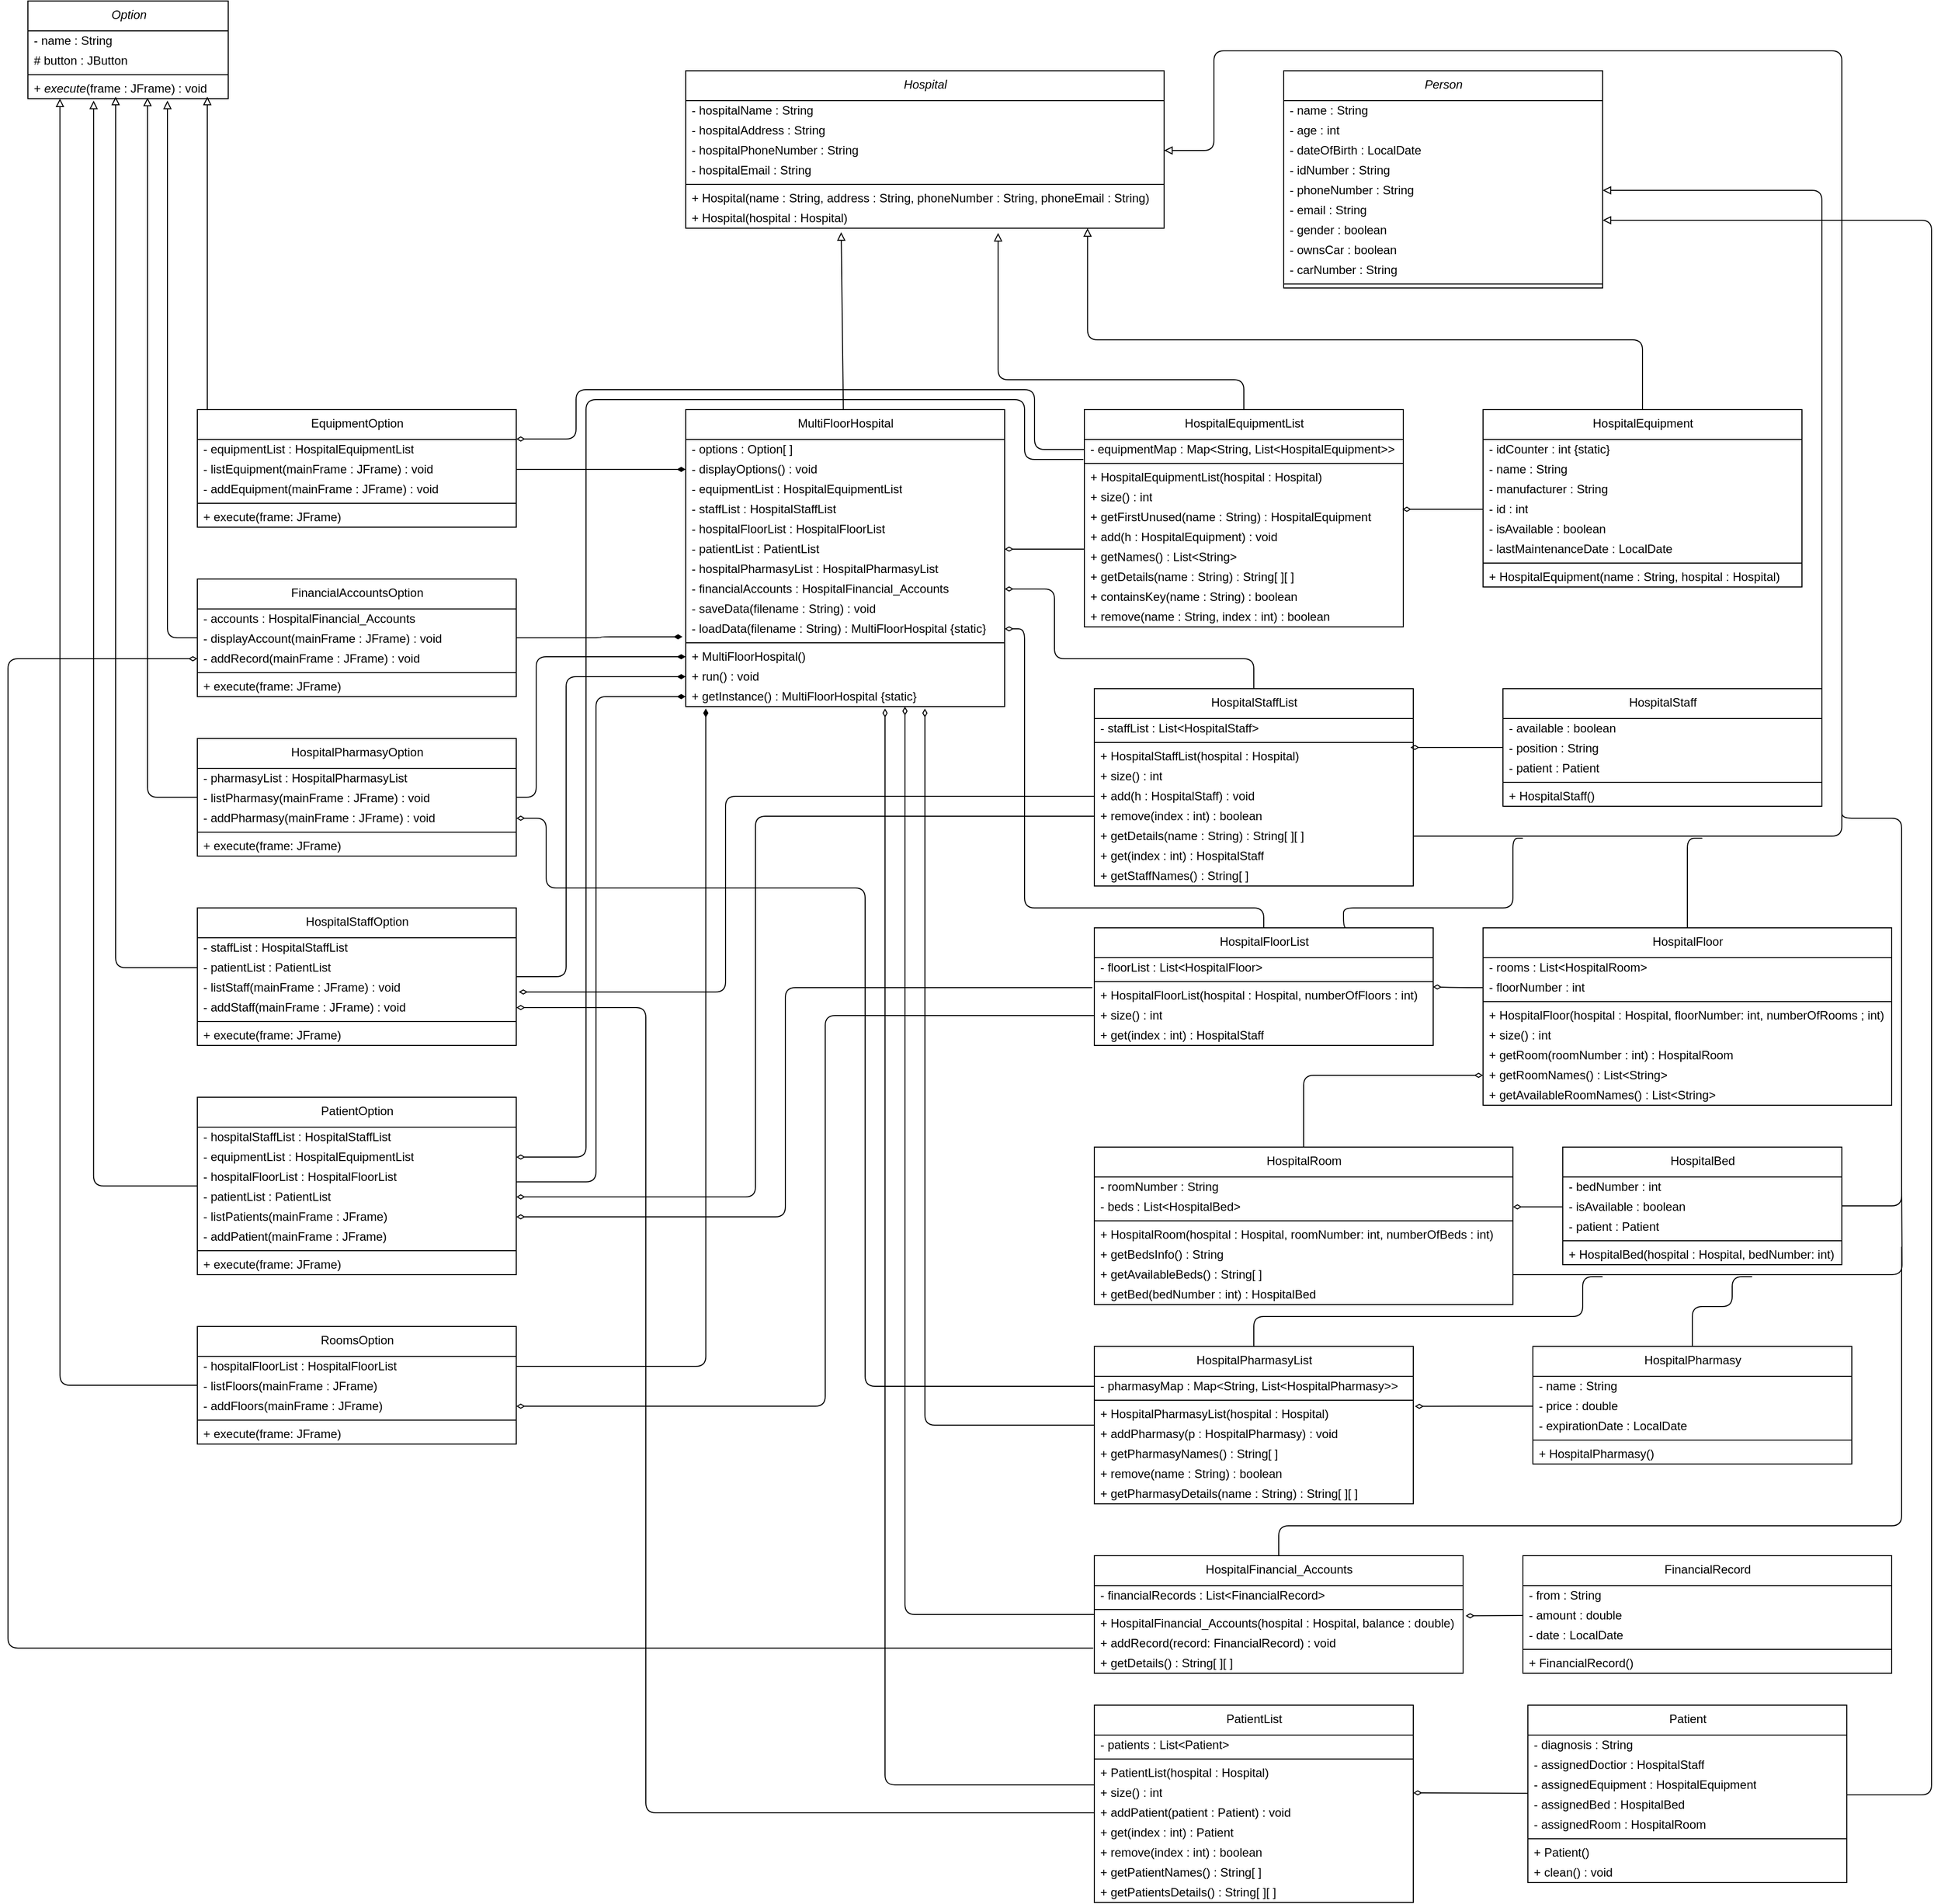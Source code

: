 <mxfile>
    <diagram id="78fH0yOku0kLzq5ZR-ET" name="Page-1">
        <mxGraphModel dx="4298" dy="2702" grid="1" gridSize="10" guides="1" tooltips="1" connect="1" arrows="1" fold="1" page="1" pageScale="1" pageWidth="1300" pageHeight="1100" math="0" shadow="0">
            <root>
                <mxCell id="0"/>
                <mxCell id="1" parent="0"/>
                <mxCell id="40" style="edgeStyle=none;html=1;entryX=0.325;entryY=1.2;entryDx=0;entryDy=0;entryPerimeter=0;fontColor=#000000;endArrow=block;endFill=0;" parent="1" source="2" target="37" edge="1">
                    <mxGeometry relative="1" as="geometry"/>
                </mxCell>
                <mxCell id="2" value="MultiFloorHospital" style="swimlane;fontStyle=0;align=center;verticalAlign=top;childLayout=stackLayout;horizontal=1;startSize=30;horizontalStack=0;resizeParent=1;resizeParentMax=0;resizeLast=0;collapsible=0;marginBottom=0;html=1;" parent="1" vertex="1">
                    <mxGeometry x="260" y="360" width="320" height="298" as="geometry"/>
                </mxCell>
                <mxCell id="18" value="- options : Option[ ]" style="text;html=1;strokeColor=none;fillColor=none;align=left;verticalAlign=middle;spacingLeft=4;spacingRight=4;overflow=hidden;rotatable=0;points=[[0,0.5],[1,0.5]];portConstraint=eastwest;" parent="2" vertex="1">
                    <mxGeometry y="30" width="320" height="20" as="geometry"/>
                </mxCell>
                <mxCell id="19" value="- displayOptions() : void" style="text;html=1;strokeColor=none;fillColor=none;align=left;verticalAlign=middle;spacingLeft=4;spacingRight=4;overflow=hidden;rotatable=0;points=[[0,0.5],[1,0.5]];portConstraint=eastwest;" parent="2" vertex="1">
                    <mxGeometry y="50" width="320" height="20" as="geometry"/>
                </mxCell>
                <mxCell id="10" value="- equipmentList : HospitalEquipmentList" style="text;html=1;strokeColor=none;fillColor=none;align=left;verticalAlign=middle;spacingLeft=4;spacingRight=4;overflow=hidden;rotatable=0;points=[[0,0.5],[1,0.5]];portConstraint=eastwest;" parent="2" vertex="1">
                    <mxGeometry y="70" width="320" height="20" as="geometry"/>
                </mxCell>
                <mxCell id="13" value="- staffList : HospitalStaffList" style="text;html=1;strokeColor=none;fillColor=none;align=left;verticalAlign=middle;spacingLeft=4;spacingRight=4;overflow=hidden;rotatable=0;points=[[0,0.5],[1,0.5]];portConstraint=eastwest;" parent="2" vertex="1">
                    <mxGeometry y="90" width="320" height="20" as="geometry"/>
                </mxCell>
                <mxCell id="14" value="- hospitalFloorList :&amp;nbsp;HospitalFloorList" style="text;html=1;strokeColor=none;fillColor=none;align=left;verticalAlign=middle;spacingLeft=4;spacingRight=4;overflow=hidden;rotatable=0;points=[[0,0.5],[1,0.5]];portConstraint=eastwest;" parent="2" vertex="1">
                    <mxGeometry y="110" width="320" height="20" as="geometry"/>
                </mxCell>
                <mxCell id="16" value="- patientList : PatientList" style="text;html=1;strokeColor=none;fillColor=none;align=left;verticalAlign=middle;spacingLeft=4;spacingRight=4;overflow=hidden;rotatable=0;points=[[0,0.5],[1,0.5]];portConstraint=eastwest;" parent="2" vertex="1">
                    <mxGeometry y="130" width="320" height="20" as="geometry"/>
                </mxCell>
                <mxCell id="15" value="- hospitalPharmasyList : HospitalPharmasyList&amp;nbsp;" style="text;html=1;strokeColor=none;fillColor=none;align=left;verticalAlign=middle;spacingLeft=4;spacingRight=4;overflow=hidden;rotatable=0;points=[[0,0.5],[1,0.5]];portConstraint=eastwest;" parent="2" vertex="1">
                    <mxGeometry y="150" width="320" height="20" as="geometry"/>
                </mxCell>
                <mxCell id="17" value="- financialAccounts : HospitalFinancial_Accounts" style="text;html=1;strokeColor=none;fillColor=none;align=left;verticalAlign=middle;spacingLeft=4;spacingRight=4;overflow=hidden;rotatable=0;points=[[0,0.5],[1,0.5]];portConstraint=eastwest;" parent="2" vertex="1">
                    <mxGeometry y="170" width="320" height="20" as="geometry"/>
                </mxCell>
                <mxCell id="20" value="- saveData(filename : String) : void" style="text;html=1;strokeColor=none;fillColor=none;align=left;verticalAlign=middle;spacingLeft=4;spacingRight=4;overflow=hidden;rotatable=0;points=[[0,0.5],[1,0.5]];portConstraint=eastwest;" parent="2" vertex="1">
                    <mxGeometry y="190" width="320" height="20" as="geometry"/>
                </mxCell>
                <mxCell id="23" value="- loadData(filename : String) : MultiFloorHospital {static}" style="text;html=1;strokeColor=none;fillColor=none;align=left;verticalAlign=middle;spacingLeft=4;spacingRight=4;overflow=hidden;rotatable=0;points=[[0,0.5],[1,0.5]];portConstraint=eastwest;" parent="2" vertex="1">
                    <mxGeometry y="210" width="320" height="20" as="geometry"/>
                </mxCell>
                <mxCell id="7" value="" style="line;strokeWidth=1;fillColor=none;align=left;verticalAlign=middle;spacingTop=-1;spacingLeft=3;spacingRight=3;rotatable=0;labelPosition=right;points=[];portConstraint=eastwest;" parent="2" vertex="1">
                    <mxGeometry y="230" width="320" height="8" as="geometry"/>
                </mxCell>
                <mxCell id="9" value="+ MultiFloorHospital()" style="text;html=1;strokeColor=none;fillColor=none;align=left;verticalAlign=middle;spacingLeft=4;spacingRight=4;overflow=hidden;rotatable=0;points=[[0,0.5],[1,0.5]];portConstraint=eastwest;" parent="2" vertex="1">
                    <mxGeometry y="238" width="320" height="20" as="geometry"/>
                </mxCell>
                <mxCell id="11" value="+ run() : void" style="text;html=1;strokeColor=none;fillColor=none;align=left;verticalAlign=middle;spacingLeft=4;spacingRight=4;overflow=hidden;rotatable=0;points=[[0,0.5],[1,0.5]];portConstraint=eastwest;" parent="2" vertex="1">
                    <mxGeometry y="258" width="320" height="20" as="geometry"/>
                </mxCell>
                <mxCell id="22" value="+ getInstance() : MultiFloorHospital {static}" style="text;html=1;strokeColor=none;fillColor=none;align=left;verticalAlign=middle;spacingLeft=4;spacingRight=4;overflow=hidden;rotatable=0;points=[[0,0.5],[1,0.5]];portConstraint=eastwest;" parent="2" vertex="1">
                    <mxGeometry y="278" width="320" height="20" as="geometry"/>
                </mxCell>
                <mxCell id="24" value="&lt;i&gt;Hospital&lt;/i&gt;" style="swimlane;fontStyle=0;align=center;verticalAlign=top;childLayout=stackLayout;horizontal=1;startSize=30;horizontalStack=0;resizeParent=1;resizeParentMax=0;resizeLast=0;collapsible=0;marginBottom=0;html=1;" parent="1" vertex="1">
                    <mxGeometry x="260" y="20" width="480" height="158" as="geometry"/>
                </mxCell>
                <mxCell id="34" value="- hospitalName : String" style="text;html=1;strokeColor=none;fillColor=none;align=left;verticalAlign=middle;spacingLeft=4;spacingRight=4;overflow=hidden;rotatable=0;points=[[0,0.5],[1,0.5]];portConstraint=eastwest;" parent="24" vertex="1">
                    <mxGeometry y="30" width="480" height="20" as="geometry"/>
                </mxCell>
                <mxCell id="25" value="- hospitalAddress : String" style="text;html=1;strokeColor=none;fillColor=none;align=left;verticalAlign=middle;spacingLeft=4;spacingRight=4;overflow=hidden;rotatable=0;points=[[0,0.5],[1,0.5]];portConstraint=eastwest;" parent="24" vertex="1">
                    <mxGeometry y="50" width="480" height="20" as="geometry"/>
                </mxCell>
                <mxCell id="26" value="- hospitalPhoneNumber : String" style="text;html=1;strokeColor=none;fillColor=none;align=left;verticalAlign=middle;spacingLeft=4;spacingRight=4;overflow=hidden;rotatable=0;points=[[0,0.5],[1,0.5]];portConstraint=eastwest;" parent="24" vertex="1">
                    <mxGeometry y="70" width="480" height="20" as="geometry"/>
                </mxCell>
                <mxCell id="27" value="- hospitalEmail : String" style="text;html=1;strokeColor=none;fillColor=none;align=left;verticalAlign=middle;spacingLeft=4;spacingRight=4;overflow=hidden;rotatable=0;points=[[0,0.5],[1,0.5]];portConstraint=eastwest;" parent="24" vertex="1">
                    <mxGeometry y="90" width="480" height="20" as="geometry"/>
                </mxCell>
                <mxCell id="35" value="" style="line;strokeWidth=1;fillColor=none;align=left;verticalAlign=middle;spacingTop=-1;spacingLeft=3;spacingRight=3;rotatable=0;labelPosition=right;points=[];portConstraint=eastwest;" parent="24" vertex="1">
                    <mxGeometry y="110" width="480" height="8" as="geometry"/>
                </mxCell>
                <mxCell id="36" value="+ Hospital(name : String, address : String, phoneNumber : String, phoneEmail : String)" style="text;html=1;strokeColor=none;fillColor=none;align=left;verticalAlign=middle;spacingLeft=4;spacingRight=4;overflow=hidden;rotatable=0;points=[[0,0.5],[1,0.5]];portConstraint=eastwest;" parent="24" vertex="1">
                    <mxGeometry y="118" width="480" height="20" as="geometry"/>
                </mxCell>
                <mxCell id="37" value="+ Hospital(hospital : Hospital)" style="text;html=1;strokeColor=none;fillColor=none;align=left;verticalAlign=middle;spacingLeft=4;spacingRight=4;overflow=hidden;rotatable=0;points=[[0,0.5],[1,0.5]];portConstraint=eastwest;" parent="24" vertex="1">
                    <mxGeometry y="138" width="480" height="20" as="geometry"/>
                </mxCell>
                <mxCell id="61" style="edgeStyle=elbowEdgeStyle;html=1;entryX=0.653;entryY=1.235;entryDx=0;entryDy=0;entryPerimeter=0;fontColor=#000000;endArrow=block;endFill=0;elbow=vertical;exitX=0.5;exitY=0;exitDx=0;exitDy=0;" parent="1" source="41" target="37" edge="1">
                    <mxGeometry relative="1" as="geometry">
                        <Array as="points">
                            <mxPoint x="700" y="330"/>
                        </Array>
                    </mxGeometry>
                </mxCell>
                <mxCell id="62" style="edgeStyle=elbowEdgeStyle;elbow=vertical;html=1;entryX=1;entryY=0.5;entryDx=0;entryDy=0;fontColor=#000000;endArrow=diamondThin;endFill=0;" parent="1" source="41" edge="1">
                    <mxGeometry relative="1" as="geometry">
                        <mxPoint x="580" y="500" as="targetPoint"/>
                    </mxGeometry>
                </mxCell>
                <mxCell id="334" style="edgeStyle=orthogonalEdgeStyle;html=1;entryX=1;entryY=0.25;entryDx=0;entryDy=0;endArrow=diamondThin;endFill=0;exitX=0;exitY=0.5;exitDx=0;exitDy=0;" edge="1" parent="1" source="42" target="270">
                    <mxGeometry relative="1" as="geometry">
                        <Array as="points">
                            <mxPoint x="610" y="400"/>
                            <mxPoint x="610" y="340"/>
                            <mxPoint x="150" y="340"/>
                            <mxPoint x="150" y="390"/>
                        </Array>
                    </mxGeometry>
                </mxCell>
                <mxCell id="335" style="edgeStyle=orthogonalEdgeStyle;html=1;endArrow=diamondThin;endFill=0;exitX=-0.003;exitY=1;exitDx=0;exitDy=0;exitPerimeter=0;entryX=1;entryY=0.5;entryDx=0;entryDy=0;" edge="1" parent="1" source="42" target="312">
                    <mxGeometry relative="1" as="geometry">
                        <Array as="points">
                            <mxPoint x="600" y="410"/>
                            <mxPoint x="600" y="350"/>
                            <mxPoint x="160" y="350"/>
                            <mxPoint x="160" y="1110"/>
                        </Array>
                    </mxGeometry>
                </mxCell>
                <mxCell id="41" value="&lt;span style=&quot;text-align: left;&quot;&gt;HospitalEquipmentList&lt;/span&gt;" style="swimlane;fontStyle=0;align=center;verticalAlign=top;childLayout=stackLayout;horizontal=1;startSize=30;horizontalStack=0;resizeParent=1;resizeParentMax=0;resizeLast=0;collapsible=0;marginBottom=0;html=1;" parent="1" vertex="1">
                    <mxGeometry x="660" y="360" width="320" height="218" as="geometry"/>
                </mxCell>
                <mxCell id="42" value="-&amp;nbsp;equipmentMap :&amp;nbsp;Map&amp;lt;String, List&amp;lt;HospitalEquipment&amp;gt;&amp;gt;" style="text;html=1;strokeColor=none;fillColor=none;align=left;verticalAlign=middle;spacingLeft=4;spacingRight=4;overflow=hidden;rotatable=0;points=[[0,0.5],[1,0.5]];portConstraint=eastwest;" parent="41" vertex="1">
                    <mxGeometry y="30" width="320" height="20" as="geometry"/>
                </mxCell>
                <mxCell id="52" value="" style="line;strokeWidth=1;fillColor=none;align=left;verticalAlign=middle;spacingTop=-1;spacingLeft=3;spacingRight=3;rotatable=0;labelPosition=right;points=[];portConstraint=eastwest;" parent="41" vertex="1">
                    <mxGeometry y="50" width="320" height="8" as="geometry"/>
                </mxCell>
                <mxCell id="53" value="+&amp;nbsp;HospitalEquipmentList(hospital : Hospital)" style="text;html=1;strokeColor=none;fillColor=none;align=left;verticalAlign=middle;spacingLeft=4;spacingRight=4;overflow=hidden;rotatable=0;points=[[0,0.5],[1,0.5]];portConstraint=eastwest;" parent="41" vertex="1">
                    <mxGeometry y="58" width="320" height="20" as="geometry"/>
                </mxCell>
                <mxCell id="54" value="+ size() : int" style="text;html=1;strokeColor=none;fillColor=none;align=left;verticalAlign=middle;spacingLeft=4;spacingRight=4;overflow=hidden;rotatable=0;points=[[0,0.5],[1,0.5]];portConstraint=eastwest;" parent="41" vertex="1">
                    <mxGeometry y="78" width="320" height="20" as="geometry"/>
                </mxCell>
                <mxCell id="55" value="+ getFirstUnused(name : String) : HospitalEquipment" style="text;html=1;strokeColor=none;fillColor=none;align=left;verticalAlign=middle;spacingLeft=4;spacingRight=4;overflow=hidden;rotatable=0;points=[[0,0.5],[1,0.5]];portConstraint=eastwest;" parent="41" vertex="1">
                    <mxGeometry y="98" width="320" height="20" as="geometry"/>
                </mxCell>
                <mxCell id="57" value="+ add(h : HospitalEquipment) : void" style="text;html=1;strokeColor=none;fillColor=none;align=left;verticalAlign=middle;spacingLeft=4;spacingRight=4;overflow=hidden;rotatable=0;points=[[0,0.5],[1,0.5]];portConstraint=eastwest;" parent="41" vertex="1">
                    <mxGeometry y="118" width="320" height="20" as="geometry"/>
                </mxCell>
                <mxCell id="56" value="+ getNames() : List&amp;lt;String&amp;gt;" style="text;html=1;strokeColor=none;fillColor=none;align=left;verticalAlign=middle;spacingLeft=4;spacingRight=4;overflow=hidden;rotatable=0;points=[[0,0.5],[1,0.5]];portConstraint=eastwest;" parent="41" vertex="1">
                    <mxGeometry y="138" width="320" height="20" as="geometry"/>
                </mxCell>
                <mxCell id="58" value="+ getDetails(name : String) : String[ ][ ]" style="text;html=1;strokeColor=none;fillColor=none;align=left;verticalAlign=middle;spacingLeft=4;spacingRight=4;overflow=hidden;rotatable=0;points=[[0,0.5],[1,0.5]];portConstraint=eastwest;" parent="41" vertex="1">
                    <mxGeometry y="158" width="320" height="20" as="geometry"/>
                </mxCell>
                <mxCell id="59" value="+ containsKey(name : String) : boolean" style="text;html=1;strokeColor=none;fillColor=none;align=left;verticalAlign=middle;spacingLeft=4;spacingRight=4;overflow=hidden;rotatable=0;points=[[0,0.5],[1,0.5]];portConstraint=eastwest;" parent="41" vertex="1">
                    <mxGeometry y="178" width="320" height="20" as="geometry"/>
                </mxCell>
                <mxCell id="60" value="+ remove(name : String, index : int) : boolean" style="text;html=1;strokeColor=none;fillColor=none;align=left;verticalAlign=middle;spacingLeft=4;spacingRight=4;overflow=hidden;rotatable=0;points=[[0,0.5],[1,0.5]];portConstraint=eastwest;" parent="41" vertex="1">
                    <mxGeometry y="198" width="320" height="20" as="geometry"/>
                </mxCell>
                <mxCell id="82" style="edgeStyle=orthogonalEdgeStyle;html=1;fontColor=#000000;endArrow=block;endFill=0;exitX=0.5;exitY=0;exitDx=0;exitDy=0;entryX=0.84;entryY=1;entryDx=0;entryDy=0;entryPerimeter=0;" parent="1" source="63" target="37" edge="1">
                    <mxGeometry relative="1" as="geometry">
                        <mxPoint x="610" y="210" as="targetPoint"/>
                        <Array as="points">
                            <mxPoint x="1220" y="290"/>
                            <mxPoint x="663" y="290"/>
                        </Array>
                    </mxGeometry>
                </mxCell>
                <mxCell id="83" style="html=1;exitX=0;exitY=0.5;exitDx=0;exitDy=0;fontColor=#000000;endArrow=diamondThin;endFill=0;entryX=0.997;entryY=0.1;entryDx=0;entryDy=0;entryPerimeter=0;" parent="1" source="77" target="55" edge="1">
                    <mxGeometry relative="1" as="geometry">
                        <mxPoint x="960" y="610" as="targetPoint"/>
                    </mxGeometry>
                </mxCell>
                <mxCell id="63" value="&lt;span style=&quot;text-align: left;&quot;&gt;HospitalEquipment&lt;/span&gt;" style="swimlane;fontStyle=0;align=center;verticalAlign=top;childLayout=stackLayout;horizontal=1;startSize=30;horizontalStack=0;resizeParent=1;resizeParentMax=0;resizeLast=0;collapsible=0;marginBottom=0;html=1;" parent="1" vertex="1">
                    <mxGeometry x="1060" y="360" width="320" height="178" as="geometry"/>
                </mxCell>
                <mxCell id="64" value="- idCounter : int {static}" style="text;html=1;strokeColor=none;fillColor=none;align=left;verticalAlign=middle;spacingLeft=4;spacingRight=4;overflow=hidden;rotatable=0;points=[[0,0.5],[1,0.5]];portConstraint=eastwest;" parent="63" vertex="1">
                    <mxGeometry y="30" width="320" height="20" as="geometry"/>
                </mxCell>
                <mxCell id="78" value="- name : String" style="text;html=1;strokeColor=none;fillColor=none;align=left;verticalAlign=middle;spacingLeft=4;spacingRight=4;overflow=hidden;rotatable=0;points=[[0,0.5],[1,0.5]];portConstraint=eastwest;" parent="63" vertex="1">
                    <mxGeometry y="50" width="320" height="20" as="geometry"/>
                </mxCell>
                <mxCell id="79" value="- manufacturer : String" style="text;html=1;strokeColor=none;fillColor=none;align=left;verticalAlign=middle;spacingLeft=4;spacingRight=4;overflow=hidden;rotatable=0;points=[[0,0.5],[1,0.5]];portConstraint=eastwest;" parent="63" vertex="1">
                    <mxGeometry y="70" width="320" height="20" as="geometry"/>
                </mxCell>
                <mxCell id="77" value="- id : int" style="text;html=1;strokeColor=none;fillColor=none;align=left;verticalAlign=middle;spacingLeft=4;spacingRight=4;overflow=hidden;rotatable=0;points=[[0,0.5],[1,0.5]];portConstraint=eastwest;" parent="63" vertex="1">
                    <mxGeometry y="90" width="320" height="20" as="geometry"/>
                </mxCell>
                <mxCell id="76" value="- isAvailable : boolean" style="text;html=1;strokeColor=none;fillColor=none;align=left;verticalAlign=middle;spacingLeft=4;spacingRight=4;overflow=hidden;rotatable=0;points=[[0,0.5],[1,0.5]];portConstraint=eastwest;" parent="63" vertex="1">
                    <mxGeometry y="110" width="320" height="20" as="geometry"/>
                </mxCell>
                <mxCell id="75" value="- lastMaintenanceDate : LocalDate" style="text;html=1;strokeColor=none;fillColor=none;align=left;verticalAlign=middle;spacingLeft=4;spacingRight=4;overflow=hidden;rotatable=0;points=[[0,0.5],[1,0.5]];portConstraint=eastwest;" parent="63" vertex="1">
                    <mxGeometry y="130" width="320" height="20" as="geometry"/>
                </mxCell>
                <mxCell id="65" value="" style="line;strokeWidth=1;fillColor=none;align=left;verticalAlign=middle;spacingTop=-1;spacingLeft=3;spacingRight=3;rotatable=0;labelPosition=right;points=[];portConstraint=eastwest;" parent="63" vertex="1">
                    <mxGeometry y="150" width="320" height="8" as="geometry"/>
                </mxCell>
                <mxCell id="80" value="+&amp;nbsp;HospitalEquipment(name : String, hospital : Hospital)" style="text;html=1;strokeColor=none;fillColor=none;align=left;verticalAlign=middle;spacingLeft=4;spacingRight=4;overflow=hidden;rotatable=0;points=[[0,0.5],[1,0.5]];portConstraint=eastwest;" parent="63" vertex="1">
                    <mxGeometry y="158" width="320" height="20" as="geometry"/>
                </mxCell>
                <mxCell id="118" style="edgeStyle=orthogonalEdgeStyle;html=1;entryX=1;entryY=0.5;entryDx=0;entryDy=0;strokeWidth=1;fontColor=#000000;endArrow=diamondThin;endFill=0;" parent="1" source="84" target="17" edge="1">
                    <mxGeometry relative="1" as="geometry">
                        <Array as="points">
                            <mxPoint x="830" y="610"/>
                            <mxPoint x="630" y="610"/>
                            <mxPoint x="630" y="540"/>
                        </Array>
                    </mxGeometry>
                </mxCell>
                <mxCell id="84" value="&lt;div style=&quot;text-align: left;&quot;&gt;&lt;span style=&quot;background-color: initial;&quot;&gt;HospitalStaffList&lt;/span&gt;&lt;/div&gt;" style="swimlane;fontStyle=0;align=center;verticalAlign=top;childLayout=stackLayout;horizontal=1;startSize=30;horizontalStack=0;resizeParent=1;resizeParentMax=0;resizeLast=0;collapsible=0;marginBottom=0;html=1;" parent="1" vertex="1">
                    <mxGeometry x="670" y="640" width="320" height="198" as="geometry"/>
                </mxCell>
                <mxCell id="85" value="-&amp;nbsp;staffList :&amp;nbsp;List&amp;lt;HospitalStaff&amp;gt;" style="text;html=1;strokeColor=none;fillColor=none;align=left;verticalAlign=middle;spacingLeft=4;spacingRight=4;overflow=hidden;rotatable=0;points=[[0,0.5],[1,0.5]];portConstraint=eastwest;" parent="84" vertex="1">
                    <mxGeometry y="30" width="320" height="20" as="geometry"/>
                </mxCell>
                <mxCell id="86" value="" style="line;strokeWidth=1;fillColor=none;align=left;verticalAlign=middle;spacingTop=-1;spacingLeft=3;spacingRight=3;rotatable=0;labelPosition=right;points=[];portConstraint=eastwest;" parent="84" vertex="1">
                    <mxGeometry y="50" width="320" height="8" as="geometry"/>
                </mxCell>
                <mxCell id="87" value="+ HospitalStaffList(hospital : Hospital)" style="text;html=1;strokeColor=none;fillColor=none;align=left;verticalAlign=middle;spacingLeft=4;spacingRight=4;overflow=hidden;rotatable=0;points=[[0,0.5],[1,0.5]];portConstraint=eastwest;" parent="84" vertex="1">
                    <mxGeometry y="58" width="320" height="20" as="geometry"/>
                </mxCell>
                <mxCell id="88" value="+ size() : int" style="text;html=1;strokeColor=none;fillColor=none;align=left;verticalAlign=middle;spacingLeft=4;spacingRight=4;overflow=hidden;rotatable=0;points=[[0,0.5],[1,0.5]];portConstraint=eastwest;" parent="84" vertex="1">
                    <mxGeometry y="78" width="320" height="20" as="geometry"/>
                </mxCell>
                <mxCell id="90" value="+ add(h : HospitalStaff) : void" style="text;html=1;strokeColor=none;fillColor=none;align=left;verticalAlign=middle;spacingLeft=4;spacingRight=4;overflow=hidden;rotatable=0;points=[[0,0.5],[1,0.5]];portConstraint=eastwest;" parent="84" vertex="1">
                    <mxGeometry y="98" width="320" height="20" as="geometry"/>
                </mxCell>
                <mxCell id="94" value="+ remove(index : int) : boolean" style="text;html=1;strokeColor=none;fillColor=none;align=left;verticalAlign=middle;spacingLeft=4;spacingRight=4;overflow=hidden;rotatable=0;points=[[0,0.5],[1,0.5]];portConstraint=eastwest;" parent="84" vertex="1">
                    <mxGeometry y="118" width="320" height="20" as="geometry"/>
                </mxCell>
                <mxCell id="92" value="+ getDetails(name : String) : String[ ][ ]" style="text;html=1;strokeColor=none;fillColor=none;align=left;verticalAlign=middle;spacingLeft=4;spacingRight=4;overflow=hidden;rotatable=0;points=[[0,0.5],[1,0.5]];portConstraint=eastwest;" parent="84" vertex="1">
                    <mxGeometry y="138" width="320" height="20" as="geometry"/>
                </mxCell>
                <mxCell id="89" value="+ get(index : int) : HospitalStaff" style="text;html=1;strokeColor=none;fillColor=none;align=left;verticalAlign=middle;spacingLeft=4;spacingRight=4;overflow=hidden;rotatable=0;points=[[0,0.5],[1,0.5]];portConstraint=eastwest;" parent="84" vertex="1">
                    <mxGeometry y="158" width="320" height="20" as="geometry"/>
                </mxCell>
                <mxCell id="91" value="+ getStaffNames() : String[ ]" style="text;html=1;strokeColor=none;fillColor=none;align=left;verticalAlign=middle;spacingLeft=4;spacingRight=4;overflow=hidden;rotatable=0;points=[[0,0.5],[1,0.5]];portConstraint=eastwest;" parent="84" vertex="1">
                    <mxGeometry y="178" width="320" height="20" as="geometry"/>
                </mxCell>
                <mxCell id="104" style="edgeStyle=none;html=1;strokeWidth=1;fontColor=#000000;endArrow=diamondThin;endFill=0;entryX=0.991;entryY=0.05;entryDx=0;entryDy=0;entryPerimeter=0;" parent="1" source="95" target="87" edge="1">
                    <mxGeometry relative="1" as="geometry">
                        <mxPoint x="990" y="700" as="targetPoint"/>
                    </mxGeometry>
                </mxCell>
                <mxCell id="117" style="edgeStyle=orthogonalEdgeStyle;html=1;entryX=1;entryY=0.5;entryDx=0;entryDy=0;strokeWidth=1;fontColor=#000000;endArrow=block;endFill=0;" parent="1" source="95" target="112" edge="1">
                    <mxGeometry relative="1" as="geometry">
                        <Array as="points">
                            <mxPoint x="1400" y="140"/>
                        </Array>
                    </mxGeometry>
                </mxCell>
                <mxCell id="95" value="&lt;span style=&quot;text-align: left;&quot;&gt;HospitalStaff&lt;/span&gt;" style="swimlane;fontStyle=0;align=center;verticalAlign=top;childLayout=stackLayout;horizontal=1;startSize=30;horizontalStack=0;resizeParent=1;resizeParentMax=0;resizeLast=0;collapsible=0;marginBottom=0;html=1;" parent="1" vertex="1">
                    <mxGeometry x="1080" y="640" width="320" height="118" as="geometry"/>
                </mxCell>
                <mxCell id="99" value="- available : boolean" style="text;html=1;strokeColor=none;fillColor=none;align=left;verticalAlign=middle;spacingLeft=4;spacingRight=4;overflow=hidden;rotatable=0;points=[[0,0.5],[1,0.5]];portConstraint=eastwest;" parent="95" vertex="1">
                    <mxGeometry y="30" width="320" height="20" as="geometry"/>
                </mxCell>
                <mxCell id="98" value="- position : String" style="text;html=1;strokeColor=none;fillColor=none;align=left;verticalAlign=middle;spacingLeft=4;spacingRight=4;overflow=hidden;rotatable=0;points=[[0,0.5],[1,0.5]];portConstraint=eastwest;" parent="95" vertex="1">
                    <mxGeometry y="50" width="320" height="20" as="geometry"/>
                </mxCell>
                <mxCell id="100" value="- patient : Patient" style="text;html=1;strokeColor=none;fillColor=none;align=left;verticalAlign=middle;spacingLeft=4;spacingRight=4;overflow=hidden;rotatable=0;points=[[0,0.5],[1,0.5]];portConstraint=eastwest;" parent="95" vertex="1">
                    <mxGeometry y="70" width="320" height="20" as="geometry"/>
                </mxCell>
                <mxCell id="102" value="" style="line;strokeWidth=1;fillColor=none;align=left;verticalAlign=middle;spacingTop=-1;spacingLeft=3;spacingRight=3;rotatable=0;labelPosition=right;points=[];portConstraint=eastwest;" parent="95" vertex="1">
                    <mxGeometry y="90" width="320" height="8" as="geometry"/>
                </mxCell>
                <mxCell id="103" value="+ HospitalStaff()" style="text;html=1;strokeColor=none;fillColor=none;align=left;verticalAlign=middle;spacingLeft=4;spacingRight=4;overflow=hidden;rotatable=0;points=[[0,0.5],[1,0.5]];portConstraint=eastwest;" parent="95" vertex="1">
                    <mxGeometry y="98" width="320" height="20" as="geometry"/>
                </mxCell>
                <mxCell id="105" value="&lt;span style=&quot;text-align: left;&quot;&gt;&lt;i&gt;Person&lt;/i&gt;&lt;/span&gt;" style="swimlane;fontStyle=0;align=center;verticalAlign=top;childLayout=stackLayout;horizontal=1;startSize=30;horizontalStack=0;resizeParent=1;resizeParentMax=0;resizeLast=0;collapsible=0;marginBottom=0;html=1;" parent="1" vertex="1">
                    <mxGeometry x="860" y="20" width="320" height="218" as="geometry"/>
                </mxCell>
                <mxCell id="106" value="- name : String" style="text;html=1;strokeColor=none;fillColor=none;align=left;verticalAlign=middle;spacingLeft=4;spacingRight=4;overflow=hidden;rotatable=0;points=[[0,0.5],[1,0.5]];portConstraint=eastwest;" parent="105" vertex="1">
                    <mxGeometry y="30" width="320" height="20" as="geometry"/>
                </mxCell>
                <mxCell id="107" value="- age : int" style="text;html=1;strokeColor=none;fillColor=none;align=left;verticalAlign=middle;spacingLeft=4;spacingRight=4;overflow=hidden;rotatable=0;points=[[0,0.5],[1,0.5]];portConstraint=eastwest;" parent="105" vertex="1">
                    <mxGeometry y="50" width="320" height="20" as="geometry"/>
                </mxCell>
                <mxCell id="108" value="- dateOfBirth : LocalDate" style="text;html=1;strokeColor=none;fillColor=none;align=left;verticalAlign=middle;spacingLeft=4;spacingRight=4;overflow=hidden;rotatable=0;points=[[0,0.5],[1,0.5]];portConstraint=eastwest;" parent="105" vertex="1">
                    <mxGeometry y="70" width="320" height="20" as="geometry"/>
                </mxCell>
                <mxCell id="111" value="- idNumber : String" style="text;html=1;strokeColor=none;fillColor=none;align=left;verticalAlign=middle;spacingLeft=4;spacingRight=4;overflow=hidden;rotatable=0;points=[[0,0.5],[1,0.5]];portConstraint=eastwest;" parent="105" vertex="1">
                    <mxGeometry y="90" width="320" height="20" as="geometry"/>
                </mxCell>
                <mxCell id="112" value="- phoneNumber : String" style="text;html=1;strokeColor=none;fillColor=none;align=left;verticalAlign=middle;spacingLeft=4;spacingRight=4;overflow=hidden;rotatable=0;points=[[0,0.5],[1,0.5]];portConstraint=eastwest;" parent="105" vertex="1">
                    <mxGeometry y="110" width="320" height="20" as="geometry"/>
                </mxCell>
                <mxCell id="113" value="- email : String" style="text;html=1;strokeColor=none;fillColor=none;align=left;verticalAlign=middle;spacingLeft=4;spacingRight=4;overflow=hidden;rotatable=0;points=[[0,0.5],[1,0.5]];portConstraint=eastwest;" parent="105" vertex="1">
                    <mxGeometry y="130" width="320" height="20" as="geometry"/>
                </mxCell>
                <mxCell id="114" value="- gender : boolean" style="text;html=1;strokeColor=none;fillColor=none;align=left;verticalAlign=middle;spacingLeft=4;spacingRight=4;overflow=hidden;rotatable=0;points=[[0,0.5],[1,0.5]];portConstraint=eastwest;" parent="105" vertex="1">
                    <mxGeometry y="150" width="320" height="20" as="geometry"/>
                </mxCell>
                <mxCell id="115" value="- ownsCar : boolean" style="text;html=1;strokeColor=none;fillColor=none;align=left;verticalAlign=middle;spacingLeft=4;spacingRight=4;overflow=hidden;rotatable=0;points=[[0,0.5],[1,0.5]];portConstraint=eastwest;" parent="105" vertex="1">
                    <mxGeometry y="170" width="320" height="20" as="geometry"/>
                </mxCell>
                <mxCell id="116" value="- carNumber : String" style="text;html=1;strokeColor=none;fillColor=none;align=left;verticalAlign=middle;spacingLeft=4;spacingRight=4;overflow=hidden;rotatable=0;points=[[0,0.5],[1,0.5]];portConstraint=eastwest;" parent="105" vertex="1">
                    <mxGeometry y="190" width="320" height="20" as="geometry"/>
                </mxCell>
                <mxCell id="109" value="" style="line;strokeWidth=1;fillColor=none;align=left;verticalAlign=middle;spacingTop=-1;spacingLeft=3;spacingRight=3;rotatable=0;labelPosition=right;points=[];portConstraint=eastwest;" parent="105" vertex="1">
                    <mxGeometry y="210" width="320" height="8" as="geometry"/>
                </mxCell>
                <mxCell id="168" style="edgeStyle=orthogonalEdgeStyle;html=1;strokeWidth=1;fontColor=#000000;endArrow=none;endFill=0;exitX=0.75;exitY=0;exitDx=0;exitDy=0;startSize=6;" parent="1" source="128" edge="1">
                    <mxGeometry relative="1" as="geometry">
                        <mxPoint x="1100" y="790" as="targetPoint"/>
                        <Array as="points">
                            <mxPoint x="920" y="880"/>
                            <mxPoint x="920" y="860"/>
                            <mxPoint x="1090" y="860"/>
                            <mxPoint x="1090" y="790"/>
                        </Array>
                    </mxGeometry>
                </mxCell>
                <mxCell id="332" style="edgeStyle=orthogonalEdgeStyle;html=1;entryX=1;entryY=0.5;entryDx=0;entryDy=0;endArrow=diamondThin;endFill=0;exitX=0;exitY=0.5;exitDx=0;exitDy=0;" edge="1" parent="1" source="132" target="327">
                    <mxGeometry relative="1" as="geometry">
                        <Array as="points">
                            <mxPoint x="400" y="968"/>
                            <mxPoint x="400" y="1360"/>
                        </Array>
                    </mxGeometry>
                </mxCell>
                <mxCell id="333" style="edgeStyle=orthogonalEdgeStyle;html=1;entryX=1;entryY=0.5;entryDx=0;entryDy=0;endArrow=diamondThin;endFill=0;exitX=-0.006;exitY=0.098;exitDx=0;exitDy=0;exitPerimeter=0;" edge="1" parent="1" source="131" target="314">
                    <mxGeometry relative="1" as="geometry">
                        <Array as="points">
                            <mxPoint x="360" y="940"/>
                            <mxPoint x="360" y="1170"/>
                        </Array>
                    </mxGeometry>
                </mxCell>
                <mxCell id="128" value="&lt;div style=&quot;text-align: left;&quot;&gt;&lt;span style=&quot;background-color: initial;&quot;&gt;HospitalFloorList&lt;/span&gt;&lt;/div&gt;" style="swimlane;fontStyle=0;align=center;verticalAlign=top;childLayout=stackLayout;horizontal=1;startSize=30;horizontalStack=0;resizeParent=1;resizeParentMax=0;resizeLast=0;collapsible=0;marginBottom=0;html=1;" parent="1" vertex="1">
                    <mxGeometry x="670" y="880" width="340" height="118" as="geometry"/>
                </mxCell>
                <mxCell id="129" value="-&amp;nbsp;floorList :&amp;nbsp;List&amp;lt;HospitalFloor&amp;gt;" style="text;html=1;strokeColor=none;fillColor=none;align=left;verticalAlign=middle;spacingLeft=4;spacingRight=4;overflow=hidden;rotatable=0;points=[[0,0.5],[1,0.5]];portConstraint=eastwest;" parent="128" vertex="1">
                    <mxGeometry y="30" width="340" height="20" as="geometry"/>
                </mxCell>
                <mxCell id="130" value="" style="line;strokeWidth=1;fillColor=none;align=left;verticalAlign=middle;spacingTop=-1;spacingLeft=3;spacingRight=3;rotatable=0;labelPosition=right;points=[];portConstraint=eastwest;" parent="128" vertex="1">
                    <mxGeometry y="50" width="340" height="8" as="geometry"/>
                </mxCell>
                <mxCell id="131" value="+ HospitalFloorList(hospital : Hospital, numberOfFloors : int)" style="text;html=1;strokeColor=none;fillColor=none;align=left;verticalAlign=middle;spacingLeft=4;spacingRight=4;overflow=hidden;rotatable=0;points=[[0,0.5],[1,0.5]];portConstraint=eastwest;" parent="128" vertex="1">
                    <mxGeometry y="58" width="340" height="20" as="geometry"/>
                </mxCell>
                <mxCell id="132" value="+ size() : int" style="text;html=1;strokeColor=none;fillColor=none;align=left;verticalAlign=middle;spacingLeft=4;spacingRight=4;overflow=hidden;rotatable=0;points=[[0,0.5],[1,0.5]];portConstraint=eastwest;" parent="128" vertex="1">
                    <mxGeometry y="78" width="340" height="20" as="geometry"/>
                </mxCell>
                <mxCell id="136" value="+ get(index : int) : HospitalStaff" style="text;html=1;strokeColor=none;fillColor=none;align=left;verticalAlign=middle;spacingLeft=4;spacingRight=4;overflow=hidden;rotatable=0;points=[[0,0.5],[1,0.5]];portConstraint=eastwest;" parent="128" vertex="1">
                    <mxGeometry y="98" width="340" height="20" as="geometry"/>
                </mxCell>
                <mxCell id="170" style="edgeStyle=orthogonalEdgeStyle;html=1;strokeWidth=1;fontColor=#000000;endArrow=none;endFill=0;startSize=6;" parent="1" source="138" edge="1">
                    <mxGeometry relative="1" as="geometry">
                        <mxPoint x="1280" y="790" as="targetPoint"/>
                        <Array as="points">
                            <mxPoint x="1265" y="790"/>
                        </Array>
                    </mxGeometry>
                </mxCell>
                <mxCell id="138" value="&lt;div style=&quot;text-align: left;&quot;&gt;&lt;span style=&quot;background-color: initial;&quot;&gt;HospitalFloor&lt;/span&gt;&lt;/div&gt;" style="swimlane;fontStyle=0;align=center;verticalAlign=top;childLayout=stackLayout;horizontal=1;startSize=30;horizontalStack=0;resizeParent=1;resizeParentMax=0;resizeLast=0;collapsible=0;marginBottom=0;html=1;" parent="1" vertex="1">
                    <mxGeometry x="1060" y="880" width="410" height="178" as="geometry"/>
                </mxCell>
                <mxCell id="139" value="-&amp;nbsp;rooms :&amp;nbsp;List&amp;lt;HospitalRoom&amp;gt;" style="text;html=1;strokeColor=none;fillColor=none;align=left;verticalAlign=middle;spacingLeft=4;spacingRight=4;overflow=hidden;rotatable=0;points=[[0,0.5],[1,0.5]];portConstraint=eastwest;" parent="138" vertex="1">
                    <mxGeometry y="30" width="410" height="20" as="geometry"/>
                </mxCell>
                <mxCell id="144" value="-&amp;nbsp;floorNumber :&amp;nbsp;int" style="text;html=1;strokeColor=none;fillColor=none;align=left;verticalAlign=middle;spacingLeft=4;spacingRight=4;overflow=hidden;rotatable=0;points=[[0,0.5],[1,0.5]];portConstraint=eastwest;" parent="138" vertex="1">
                    <mxGeometry y="50" width="410" height="20" as="geometry"/>
                </mxCell>
                <mxCell id="140" value="" style="line;strokeWidth=1;fillColor=none;align=left;verticalAlign=middle;spacingTop=-1;spacingLeft=3;spacingRight=3;rotatable=0;labelPosition=right;points=[];portConstraint=eastwest;" parent="138" vertex="1">
                    <mxGeometry y="70" width="410" height="8" as="geometry"/>
                </mxCell>
                <mxCell id="141" value="+ HospitalFloor(hospital : Hospital, floorNumber: int, numberOfRooms ; int)" style="text;html=1;strokeColor=none;fillColor=none;align=left;verticalAlign=middle;spacingLeft=4;spacingRight=4;overflow=hidden;rotatable=0;points=[[0,0.5],[1,0.5]];portConstraint=eastwest;" parent="138" vertex="1">
                    <mxGeometry y="78" width="410" height="20" as="geometry"/>
                </mxCell>
                <mxCell id="142" value="+ size() : int" style="text;html=1;strokeColor=none;fillColor=none;align=left;verticalAlign=middle;spacingLeft=4;spacingRight=4;overflow=hidden;rotatable=0;points=[[0,0.5],[1,0.5]];portConstraint=eastwest;" parent="138" vertex="1">
                    <mxGeometry y="98" width="410" height="20" as="geometry"/>
                </mxCell>
                <mxCell id="143" value="+ getRoom(roomNumber : int) : HospitalRoom" style="text;html=1;strokeColor=none;fillColor=none;align=left;verticalAlign=middle;spacingLeft=4;spacingRight=4;overflow=hidden;rotatable=0;points=[[0,0.5],[1,0.5]];portConstraint=eastwest;" parent="138" vertex="1">
                    <mxGeometry y="118" width="410" height="20" as="geometry"/>
                </mxCell>
                <mxCell id="145" value="+ getRoomNames() : List&amp;lt;String&amp;gt;" style="text;html=1;strokeColor=none;fillColor=none;align=left;verticalAlign=middle;spacingLeft=4;spacingRight=4;overflow=hidden;rotatable=0;points=[[0,0.5],[1,0.5]];portConstraint=eastwest;" parent="138" vertex="1">
                    <mxGeometry y="138" width="410" height="20" as="geometry"/>
                </mxCell>
                <mxCell id="146" value="+ getAvailableRoomNames() : List&amp;lt;String&amp;gt;" style="text;html=1;strokeColor=none;fillColor=none;align=left;verticalAlign=middle;spacingLeft=4;spacingRight=4;overflow=hidden;rotatable=0;points=[[0,0.5],[1,0.5]];portConstraint=eastwest;" parent="138" vertex="1">
                    <mxGeometry y="158" width="410" height="20" as="geometry"/>
                </mxCell>
                <mxCell id="171" style="edgeStyle=orthogonalEdgeStyle;html=1;entryX=0;entryY=0.5;entryDx=0;entryDy=0;strokeWidth=1;fontColor=#000000;endArrow=diamondThin;endFill=0;startSize=6;" parent="1" source="147" target="145" edge="1">
                    <mxGeometry relative="1" as="geometry"/>
                </mxCell>
                <mxCell id="147" value="&lt;div style=&quot;text-align: left;&quot;&gt;&lt;span style=&quot;background-color: initial;&quot;&gt;HospitalRoom&lt;/span&gt;&lt;/div&gt;" style="swimlane;fontStyle=0;align=center;verticalAlign=top;childLayout=stackLayout;horizontal=1;startSize=30;horizontalStack=0;resizeParent=1;resizeParentMax=0;resizeLast=0;collapsible=0;marginBottom=0;html=1;" parent="1" vertex="1">
                    <mxGeometry x="670" y="1100" width="420" height="158" as="geometry"/>
                </mxCell>
                <mxCell id="148" value="-&amp;nbsp;roomNumber :&amp;nbsp;String" style="text;html=1;strokeColor=none;fillColor=none;align=left;verticalAlign=middle;spacingLeft=4;spacingRight=4;overflow=hidden;rotatable=0;points=[[0,0.5],[1,0.5]];portConstraint=eastwest;" parent="147" vertex="1">
                    <mxGeometry y="30" width="420" height="20" as="geometry"/>
                </mxCell>
                <mxCell id="149" value="-&amp;nbsp;beds : List&amp;lt;HospitalBed&amp;gt;" style="text;html=1;strokeColor=none;fillColor=none;align=left;verticalAlign=middle;spacingLeft=4;spacingRight=4;overflow=hidden;rotatable=0;points=[[0,0.5],[1,0.5]];portConstraint=eastwest;" parent="147" vertex="1">
                    <mxGeometry y="50" width="420" height="20" as="geometry"/>
                </mxCell>
                <mxCell id="150" value="" style="line;strokeWidth=1;fillColor=none;align=left;verticalAlign=middle;spacingTop=-1;spacingLeft=3;spacingRight=3;rotatable=0;labelPosition=right;points=[];portConstraint=eastwest;" parent="147" vertex="1">
                    <mxGeometry y="70" width="420" height="8" as="geometry"/>
                </mxCell>
                <mxCell id="151" value="+ HospitalRoom(hospital : Hospital, roomNumber: int, numberOfBeds : int)" style="text;html=1;strokeColor=none;fillColor=none;align=left;verticalAlign=middle;spacingLeft=4;spacingRight=4;overflow=hidden;rotatable=0;points=[[0,0.5],[1,0.5]];portConstraint=eastwest;" parent="147" vertex="1">
                    <mxGeometry y="78" width="420" height="20" as="geometry"/>
                </mxCell>
                <mxCell id="152" value="+ getBedsInfo() : String" style="text;html=1;strokeColor=none;fillColor=none;align=left;verticalAlign=middle;spacingLeft=4;spacingRight=4;overflow=hidden;rotatable=0;points=[[0,0.5],[1,0.5]];portConstraint=eastwest;" parent="147" vertex="1">
                    <mxGeometry y="98" width="420" height="20" as="geometry"/>
                </mxCell>
                <mxCell id="153" value="+ getAvailableBeds() : String[ ]" style="text;html=1;strokeColor=none;fillColor=none;align=left;verticalAlign=middle;spacingLeft=4;spacingRight=4;overflow=hidden;rotatable=0;points=[[0,0.5],[1,0.5]];portConstraint=eastwest;" parent="147" vertex="1">
                    <mxGeometry y="118" width="420" height="20" as="geometry"/>
                </mxCell>
                <mxCell id="154" value="+ getBed(bedNumber : int) : HospitalBed" style="text;html=1;strokeColor=none;fillColor=none;align=left;verticalAlign=middle;spacingLeft=4;spacingRight=4;overflow=hidden;rotatable=0;points=[[0,0.5],[1,0.5]];portConstraint=eastwest;" parent="147" vertex="1">
                    <mxGeometry y="138" width="420" height="20" as="geometry"/>
                </mxCell>
                <mxCell id="172" style="edgeStyle=orthogonalEdgeStyle;html=1;strokeWidth=1;fontColor=#000000;endArrow=diamondThin;endFill=0;startSize=6;" parent="1" source="156" target="149" edge="1">
                    <mxGeometry relative="1" as="geometry">
                        <Array as="points">
                            <mxPoint x="1130" y="1160"/>
                            <mxPoint x="1130" y="1160"/>
                        </Array>
                    </mxGeometry>
                </mxCell>
                <mxCell id="173" style="edgeStyle=orthogonalEdgeStyle;html=1;strokeWidth=1;fontColor=#000000;endArrow=none;endFill=0;startSize=6;" parent="1" source="156" edge="1">
                    <mxGeometry relative="1" as="geometry">
                        <mxPoint x="1420" y="760" as="targetPoint"/>
                        <Array as="points">
                            <mxPoint x="1480" y="1159"/>
                            <mxPoint x="1480" y="770"/>
                        </Array>
                    </mxGeometry>
                </mxCell>
                <mxCell id="156" value="&lt;div style=&quot;text-align: left;&quot;&gt;&lt;span style=&quot;background-color: initial;&quot;&gt;HospitalBed&lt;/span&gt;&lt;/div&gt;" style="swimlane;fontStyle=0;align=center;verticalAlign=top;childLayout=stackLayout;horizontal=1;startSize=30;horizontalStack=0;resizeParent=1;resizeParentMax=0;resizeLast=0;collapsible=0;marginBottom=0;html=1;" parent="1" vertex="1">
                    <mxGeometry x="1140" y="1100" width="280" height="118" as="geometry"/>
                </mxCell>
                <mxCell id="157" value="- bedNumber :&amp;nbsp;int" style="text;html=1;strokeColor=none;fillColor=none;align=left;verticalAlign=middle;spacingLeft=4;spacingRight=4;overflow=hidden;rotatable=0;points=[[0,0.5],[1,0.5]];portConstraint=eastwest;" parent="156" vertex="1">
                    <mxGeometry y="30" width="280" height="20" as="geometry"/>
                </mxCell>
                <mxCell id="158" value="-&amp;nbsp;isAvailable : boolean" style="text;html=1;strokeColor=none;fillColor=none;align=left;verticalAlign=middle;spacingLeft=4;spacingRight=4;overflow=hidden;rotatable=0;points=[[0,0.5],[1,0.5]];portConstraint=eastwest;" parent="156" vertex="1">
                    <mxGeometry y="50" width="280" height="20" as="geometry"/>
                </mxCell>
                <mxCell id="164" value="-&amp;nbsp;patient : Patient" style="text;html=1;strokeColor=none;fillColor=none;align=left;verticalAlign=middle;spacingLeft=4;spacingRight=4;overflow=hidden;rotatable=0;points=[[0,0.5],[1,0.5]];portConstraint=eastwest;" parent="156" vertex="1">
                    <mxGeometry y="70" width="280" height="20" as="geometry"/>
                </mxCell>
                <mxCell id="159" value="" style="line;strokeWidth=1;fillColor=none;align=left;verticalAlign=middle;spacingTop=-1;spacingLeft=3;spacingRight=3;rotatable=0;labelPosition=right;points=[];portConstraint=eastwest;" parent="156" vertex="1">
                    <mxGeometry y="90" width="280" height="8" as="geometry"/>
                </mxCell>
                <mxCell id="160" value="+ HospitalBed(hospital : Hospital, bedNumber: int)" style="text;html=1;strokeColor=none;fillColor=none;align=left;verticalAlign=middle;spacingLeft=4;spacingRight=4;overflow=hidden;rotatable=0;points=[[0,0.5],[1,0.5]];portConstraint=eastwest;" parent="156" vertex="1">
                    <mxGeometry y="98" width="280" height="20" as="geometry"/>
                </mxCell>
                <mxCell id="165" style="edgeStyle=orthogonalEdgeStyle;html=1;entryX=1;entryY=0.5;entryDx=0;entryDy=0;strokeWidth=1;fontColor=#000000;endArrow=diamondThin;endFill=0;" parent="1" target="23" edge="1">
                    <mxGeometry relative="1" as="geometry">
                        <mxPoint x="840" y="880" as="sourcePoint"/>
                        <Array as="points">
                            <mxPoint x="840" y="860"/>
                            <mxPoint x="600" y="860"/>
                            <mxPoint x="600" y="580"/>
                        </Array>
                    </mxGeometry>
                </mxCell>
                <mxCell id="166" style="edgeStyle=orthogonalEdgeStyle;html=1;strokeWidth=1;fontColor=#000000;endArrow=block;endFill=0;" parent="1" source="92" edge="1">
                    <mxGeometry relative="1" as="geometry">
                        <mxPoint x="740" y="100" as="targetPoint"/>
                        <Array as="points">
                            <mxPoint x="1420" y="788"/>
                            <mxPoint x="1420"/>
                            <mxPoint x="790"/>
                            <mxPoint x="790" y="100"/>
                            <mxPoint x="740" y="100"/>
                        </Array>
                    </mxGeometry>
                </mxCell>
                <mxCell id="169" style="edgeStyle=orthogonalEdgeStyle;html=1;entryX=0.999;entryY=0.065;entryDx=0;entryDy=0;entryPerimeter=0;strokeWidth=1;fontColor=#000000;endArrow=diamondThin;endFill=0;startSize=6;" parent="1" source="144" target="131" edge="1">
                    <mxGeometry relative="1" as="geometry"/>
                </mxCell>
                <mxCell id="174" style="edgeStyle=orthogonalEdgeStyle;html=1;strokeWidth=1;fontColor=#000000;endArrow=none;endFill=0;startSize=6;" parent="1" source="153" edge="1">
                    <mxGeometry relative="1" as="geometry">
                        <mxPoint x="1480" y="1140" as="targetPoint"/>
                    </mxGeometry>
                </mxCell>
                <mxCell id="201" style="edgeStyle=orthogonalEdgeStyle;html=1;strokeWidth=1;fontColor=#000000;endArrow=diamondThin;endFill=0;startSize=6;entryX=0.625;entryY=1.1;entryDx=0;entryDy=0;entryPerimeter=0;" parent="1" source="175" target="22" edge="1">
                    <mxGeometry relative="1" as="geometry">
                        <mxPoint x="540" y="680" as="targetPoint"/>
                        <Array as="points">
                            <mxPoint x="460" y="1740"/>
                        </Array>
                    </mxGeometry>
                </mxCell>
                <mxCell id="175" value="&lt;div style=&quot;text-align: left;&quot;&gt;&lt;span style=&quot;background-color: initial;&quot;&gt;PatientList&lt;/span&gt;&lt;/div&gt;" style="swimlane;fontStyle=0;align=center;verticalAlign=top;childLayout=stackLayout;horizontal=1;startSize=30;horizontalStack=0;resizeParent=1;resizeParentMax=0;resizeLast=0;collapsible=0;marginBottom=0;html=1;" parent="1" vertex="1">
                    <mxGeometry x="670" y="1660" width="320" height="198" as="geometry"/>
                </mxCell>
                <mxCell id="176" value="-&amp;nbsp;patients :&amp;nbsp;List&amp;lt;Patient&amp;gt;" style="text;html=1;strokeColor=none;fillColor=none;align=left;verticalAlign=middle;spacingLeft=4;spacingRight=4;overflow=hidden;rotatable=0;points=[[0,0.5],[1,0.5]];portConstraint=eastwest;" parent="175" vertex="1">
                    <mxGeometry y="30" width="320" height="20" as="geometry"/>
                </mxCell>
                <mxCell id="177" value="" style="line;strokeWidth=1;fillColor=none;align=left;verticalAlign=middle;spacingTop=-1;spacingLeft=3;spacingRight=3;rotatable=0;labelPosition=right;points=[];portConstraint=eastwest;" parent="175" vertex="1">
                    <mxGeometry y="50" width="320" height="8" as="geometry"/>
                </mxCell>
                <mxCell id="178" value="+ PatientList(hospital : Hospital)" style="text;html=1;strokeColor=none;fillColor=none;align=left;verticalAlign=middle;spacingLeft=4;spacingRight=4;overflow=hidden;rotatable=0;points=[[0,0.5],[1,0.5]];portConstraint=eastwest;" parent="175" vertex="1">
                    <mxGeometry y="58" width="320" height="20" as="geometry"/>
                </mxCell>
                <mxCell id="179" value="+ size() : int" style="text;html=1;strokeColor=none;fillColor=none;align=left;verticalAlign=middle;spacingLeft=4;spacingRight=4;overflow=hidden;rotatable=0;points=[[0,0.5],[1,0.5]];portConstraint=eastwest;" parent="175" vertex="1">
                    <mxGeometry y="78" width="320" height="20" as="geometry"/>
                </mxCell>
                <mxCell id="180" value="+ addPatient(patient : Patient) : void" style="text;html=1;strokeColor=none;fillColor=none;align=left;verticalAlign=middle;spacingLeft=4;spacingRight=4;overflow=hidden;rotatable=0;points=[[0,0.5],[1,0.5]];portConstraint=eastwest;" parent="175" vertex="1">
                    <mxGeometry y="98" width="320" height="20" as="geometry"/>
                </mxCell>
                <mxCell id="184" value="+ get(index : int) : Patient" style="text;html=1;strokeColor=none;fillColor=none;align=left;verticalAlign=middle;spacingLeft=4;spacingRight=4;overflow=hidden;rotatable=0;points=[[0,0.5],[1,0.5]];portConstraint=eastwest;" parent="175" vertex="1">
                    <mxGeometry y="118" width="320" height="20" as="geometry"/>
                </mxCell>
                <mxCell id="181" value="+ remove(index : int) : boolean" style="text;html=1;strokeColor=none;fillColor=none;align=left;verticalAlign=middle;spacingLeft=4;spacingRight=4;overflow=hidden;rotatable=0;points=[[0,0.5],[1,0.5]];portConstraint=eastwest;" parent="175" vertex="1">
                    <mxGeometry y="138" width="320" height="20" as="geometry"/>
                </mxCell>
                <mxCell id="183" value="+ getPatientNames() : String[ ]" style="text;html=1;strokeColor=none;fillColor=none;align=left;verticalAlign=middle;spacingLeft=4;spacingRight=4;overflow=hidden;rotatable=0;points=[[0,0.5],[1,0.5]];portConstraint=eastwest;" parent="175" vertex="1">
                    <mxGeometry y="158" width="320" height="20" as="geometry"/>
                </mxCell>
                <mxCell id="182" value="+ getPatientsDetails() : String[ ][ ]" style="text;html=1;strokeColor=none;fillColor=none;align=left;verticalAlign=middle;spacingLeft=4;spacingRight=4;overflow=hidden;rotatable=0;points=[[0,0.5],[1,0.5]];portConstraint=eastwest;" parent="175" vertex="1">
                    <mxGeometry y="178" width="320" height="20" as="geometry"/>
                </mxCell>
                <mxCell id="203" style="html=1;entryX=1;entryY=0.5;entryDx=0;entryDy=0;strokeWidth=1;fontColor=#000000;endArrow=diamondThin;endFill=0;startSize=6;" parent="1" source="185" target="179" edge="1">
                    <mxGeometry relative="1" as="geometry"/>
                </mxCell>
                <mxCell id="204" style="edgeStyle=orthogonalEdgeStyle;html=1;strokeWidth=1;fontColor=#000000;endArrow=block;endFill=0;startSize=6;" parent="1" source="185" edge="1">
                    <mxGeometry relative="1" as="geometry">
                        <mxPoint x="1180" y="170" as="targetPoint"/>
                        <Array as="points">
                            <mxPoint x="1510" y="1750"/>
                            <mxPoint x="1510" y="170"/>
                        </Array>
                    </mxGeometry>
                </mxCell>
                <mxCell id="185" value="&lt;div style=&quot;text-align: left;&quot;&gt;&lt;span style=&quot;background-color: initial;&quot;&gt;Patient&lt;/span&gt;&lt;/div&gt;" style="swimlane;fontStyle=0;align=center;verticalAlign=top;childLayout=stackLayout;horizontal=1;startSize=30;horizontalStack=0;resizeParent=1;resizeParentMax=0;resizeLast=0;collapsible=0;marginBottom=0;html=1;" parent="1" vertex="1">
                    <mxGeometry x="1105" y="1660" width="320" height="178" as="geometry"/>
                </mxCell>
                <mxCell id="186" value="-&amp;nbsp;diagnosis :&amp;nbsp;String" style="text;html=1;strokeColor=none;fillColor=none;align=left;verticalAlign=middle;spacingLeft=4;spacingRight=4;overflow=hidden;rotatable=0;points=[[0,0.5],[1,0.5]];portConstraint=eastwest;" parent="185" vertex="1">
                    <mxGeometry y="30" width="320" height="20" as="geometry"/>
                </mxCell>
                <mxCell id="197" value="-&amp;nbsp;assignedDoctior :&amp;nbsp;HospitalStaff" style="text;html=1;strokeColor=none;fillColor=none;align=left;verticalAlign=middle;spacingLeft=4;spacingRight=4;overflow=hidden;rotatable=0;points=[[0,0.5],[1,0.5]];portConstraint=eastwest;" parent="185" vertex="1">
                    <mxGeometry y="50" width="320" height="20" as="geometry"/>
                </mxCell>
                <mxCell id="195" value="- assignedEquipment :&amp;nbsp;HospitalEquipment" style="text;html=1;strokeColor=none;fillColor=none;align=left;verticalAlign=middle;spacingLeft=4;spacingRight=4;overflow=hidden;rotatable=0;points=[[0,0.5],[1,0.5]];portConstraint=eastwest;" parent="185" vertex="1">
                    <mxGeometry y="70" width="320" height="20" as="geometry"/>
                </mxCell>
                <mxCell id="199" value="- assignedBed :&amp;nbsp;HospitalBed&lt;span style=&quot;color: rgba(0, 0, 0, 0); font-family: monospace; font-size: 0px;&quot;&gt;%3CmxGraphModel%3E%3Croot%3E%3CmxCell%20id%3D%220%22%2F%3E%3CmxCell%20id%3D%221%22%20parent%3D%220%22%2F%3E%3CmxCell%20id%3D%222%22%20value%3D%22-%20assignedEquipment%20%3A%26amp%3Bnbsp%3BHospitalEquipment%22%20style%3D%22text%3Bhtml%3D1%3BstrokeColor%3Dnone%3BfillColor%3Dnone%3Balign%3Dleft%3BverticalAlign%3Dmiddle%3BspacingLeft%3D4%3BspacingRight%3D4%3Boverflow%3Dhidden%3Brotatable%3D0%3Bpoints%3D%5B%5B0%2C0.5%5D%2C%5B1%2C0.5%5D%5D%3BportConstraint%3Deastwest%3B%22%20vertex%3D%221%22%20parent%3D%221%22%3E%3CmxGeometry%20x%3D%221105%22%20y%3D%221380%22%20width%3D%22320%22%20height%3D%2220%22%20as%3D%22geometry%22%2F%3E%3C%2FmxCell%3E%3C%2Froot%3E%3C%2FmxGraphModel%3E&lt;/span&gt;" style="text;html=1;strokeColor=none;fillColor=none;align=left;verticalAlign=middle;spacingLeft=4;spacingRight=4;overflow=hidden;rotatable=0;points=[[0,0.5],[1,0.5]];portConstraint=eastwest;" parent="185" vertex="1">
                    <mxGeometry y="90" width="320" height="20" as="geometry"/>
                </mxCell>
                <mxCell id="200" value="- assignedRoom :&amp;nbsp;HospitalRoom&lt;span style=&quot;color: rgba(0, 0, 0, 0); font-family: monospace; font-size: 0px;&quot;&gt;%3CmxGraphModel%3E%3Croot%3E%3CmxCell%20id%3D%220%22%2F%3E%3CmxCell%20id%3D%221%22%20parent%3D%220%22%2F%3E%3CmxCell%20id%3D%222%22%20value%3D%22-%20assignedEquipment%20%3A%26amp%3Bnbsp%3BHospitalEquipment%22%20style%3D%22text%3Bhtml%3D1%3BstrokeColor%3Dnone%3BfillColor%3Dnone%3Balign%3Dleft%3BverticalAlign%3Dmiddle%3BspacingLeft%3D4%3BspacingRight%3D4%3Boverflow%3Dhidden%3Brotatable%3D0%3Bpoints%3D%5B%5B0%2C0.5%5D%2C%5B1%2C0.5%5D%5D%3BportConstraint%3Deastwest%3B%22%20vertex%3D%221%22%20parent%3D%221%22%3E%3CmxGeometry%20x%3D%221105%22%20y%3D%221380%22%20width%3D%22320%22%20height%3D%2220%22%20as%3D%22geometry%22%2F%3E%3C%2FmxCell%3E%3C%2Froot%3E%3C%2FmxGraphModel%3E&lt;/span&gt;" style="text;html=1;strokeColor=none;fillColor=none;align=left;verticalAlign=middle;spacingLeft=4;spacingRight=4;overflow=hidden;rotatable=0;points=[[0,0.5],[1,0.5]];portConstraint=eastwest;" parent="185" vertex="1">
                    <mxGeometry y="110" width="320" height="20" as="geometry"/>
                </mxCell>
                <mxCell id="187" value="" style="line;strokeWidth=1;fillColor=none;align=left;verticalAlign=middle;spacingTop=-1;spacingLeft=3;spacingRight=3;rotatable=0;labelPosition=right;points=[];portConstraint=eastwest;" parent="185" vertex="1">
                    <mxGeometry y="130" width="320" height="8" as="geometry"/>
                </mxCell>
                <mxCell id="188" value="+ Patient()" style="text;html=1;strokeColor=none;fillColor=none;align=left;verticalAlign=middle;spacingLeft=4;spacingRight=4;overflow=hidden;rotatable=0;points=[[0,0.5],[1,0.5]];portConstraint=eastwest;" parent="185" vertex="1">
                    <mxGeometry y="138" width="320" height="20" as="geometry"/>
                </mxCell>
                <mxCell id="194" value="+ clean() : void" style="text;html=1;strokeColor=none;fillColor=none;align=left;verticalAlign=middle;spacingLeft=4;spacingRight=4;overflow=hidden;rotatable=0;points=[[0,0.5],[1,0.5]];portConstraint=eastwest;" parent="185" vertex="1">
                    <mxGeometry y="158" width="320" height="20" as="geometry"/>
                </mxCell>
                <mxCell id="225" style="edgeStyle=orthogonalEdgeStyle;html=1;strokeWidth=1;fontColor=#000000;endArrow=diamondThin;endFill=0;startSize=6;" parent="1" source="205" edge="1">
                    <mxGeometry relative="1" as="geometry">
                        <mxPoint x="500" y="660" as="targetPoint"/>
                        <Array as="points">
                            <mxPoint x="500" y="1379"/>
                        </Array>
                    </mxGeometry>
                </mxCell>
                <mxCell id="227" style="edgeStyle=orthogonalEdgeStyle;html=1;strokeWidth=1;fontColor=#000000;endArrow=none;endFill=0;startSize=6;" parent="1" source="205" edge="1">
                    <mxGeometry relative="1" as="geometry">
                        <mxPoint x="1180" y="1230" as="targetPoint"/>
                        <Array as="points">
                            <mxPoint x="830" y="1270"/>
                            <mxPoint x="1160" y="1270"/>
                        </Array>
                    </mxGeometry>
                </mxCell>
                <mxCell id="205" value="&lt;div style=&quot;text-align: left;&quot;&gt;HospitalPharmasyList&lt;br&gt;&lt;/div&gt;" style="swimlane;fontStyle=0;align=center;verticalAlign=top;childLayout=stackLayout;horizontal=1;startSize=30;horizontalStack=0;resizeParent=1;resizeParentMax=0;resizeLast=0;collapsible=0;marginBottom=0;html=1;" parent="1" vertex="1">
                    <mxGeometry x="670" y="1300" width="320" height="158" as="geometry"/>
                </mxCell>
                <mxCell id="206" value="-&amp;nbsp;pharmasyMap :&amp;nbsp;Map&amp;lt;String, List&amp;lt;HospitalPharmasy&amp;gt;&amp;gt;" style="text;html=1;strokeColor=none;fillColor=none;align=left;verticalAlign=middle;spacingLeft=4;spacingRight=4;overflow=hidden;rotatable=0;points=[[0,0.5],[1,0.5]];portConstraint=eastwest;" parent="205" vertex="1">
                    <mxGeometry y="30" width="320" height="20" as="geometry"/>
                </mxCell>
                <mxCell id="207" value="" style="line;strokeWidth=1;fillColor=none;align=left;verticalAlign=middle;spacingTop=-1;spacingLeft=3;spacingRight=3;rotatable=0;labelPosition=right;points=[];portConstraint=eastwest;" parent="205" vertex="1">
                    <mxGeometry y="50" width="320" height="8" as="geometry"/>
                </mxCell>
                <mxCell id="208" value="+ HospitalPharmasyList(hospital : Hospital)" style="text;html=1;strokeColor=none;fillColor=none;align=left;verticalAlign=middle;spacingLeft=4;spacingRight=4;overflow=hidden;rotatable=0;points=[[0,0.5],[1,0.5]];portConstraint=eastwest;" parent="205" vertex="1">
                    <mxGeometry y="58" width="320" height="20" as="geometry"/>
                </mxCell>
                <mxCell id="210" value="+ addPharmasy(p : HospitalPharmasy) : void" style="text;html=1;strokeColor=none;fillColor=none;align=left;verticalAlign=middle;spacingLeft=4;spacingRight=4;overflow=hidden;rotatable=0;points=[[0,0.5],[1,0.5]];portConstraint=eastwest;" parent="205" vertex="1">
                    <mxGeometry y="78" width="320" height="20" as="geometry"/>
                </mxCell>
                <mxCell id="213" value="+ getPharmasyNames() : String[ ]" style="text;html=1;strokeColor=none;fillColor=none;align=left;verticalAlign=middle;spacingLeft=4;spacingRight=4;overflow=hidden;rotatable=0;points=[[0,0.5],[1,0.5]];portConstraint=eastwest;" parent="205" vertex="1">
                    <mxGeometry y="98" width="320" height="20" as="geometry"/>
                </mxCell>
                <mxCell id="212" value="+ remove(name : String) : boolean" style="text;html=1;strokeColor=none;fillColor=none;align=left;verticalAlign=middle;spacingLeft=4;spacingRight=4;overflow=hidden;rotatable=0;points=[[0,0.5],[1,0.5]];portConstraint=eastwest;" parent="205" vertex="1">
                    <mxGeometry y="118" width="320" height="20" as="geometry"/>
                </mxCell>
                <mxCell id="214" value="+ getPharmasyDetails(name : String) : String[ ][ ]" style="text;html=1;strokeColor=none;fillColor=none;align=left;verticalAlign=middle;spacingLeft=4;spacingRight=4;overflow=hidden;rotatable=0;points=[[0,0.5],[1,0.5]];portConstraint=eastwest;" parent="205" vertex="1">
                    <mxGeometry y="138" width="320" height="20" as="geometry"/>
                </mxCell>
                <mxCell id="228" style="edgeStyle=orthogonalEdgeStyle;html=1;strokeWidth=1;fontColor=#000000;endArrow=none;endFill=0;startSize=6;" parent="1" source="215" edge="1">
                    <mxGeometry relative="1" as="geometry">
                        <mxPoint x="1330" y="1230" as="targetPoint"/>
                        <Array as="points">
                            <mxPoint x="1270" y="1260"/>
                            <mxPoint x="1310" y="1260"/>
                            <mxPoint x="1310" y="1230"/>
                        </Array>
                    </mxGeometry>
                </mxCell>
                <mxCell id="215" value="&lt;div style=&quot;text-align: left;&quot;&gt;HospitalPharmasy&lt;br&gt;&lt;/div&gt;" style="swimlane;fontStyle=0;align=center;verticalAlign=top;childLayout=stackLayout;horizontal=1;startSize=30;horizontalStack=0;resizeParent=1;resizeParentMax=0;resizeLast=0;collapsible=0;marginBottom=0;html=1;" parent="1" vertex="1">
                    <mxGeometry x="1110" y="1300" width="320" height="118" as="geometry"/>
                </mxCell>
                <mxCell id="216" value="- name : String" style="text;html=1;strokeColor=none;fillColor=none;align=left;verticalAlign=middle;spacingLeft=4;spacingRight=4;overflow=hidden;rotatable=0;points=[[0,0.5],[1,0.5]];portConstraint=eastwest;" parent="215" vertex="1">
                    <mxGeometry y="30" width="320" height="20" as="geometry"/>
                </mxCell>
                <mxCell id="224" value="- price :&amp;nbsp;double" style="text;html=1;strokeColor=none;fillColor=none;align=left;verticalAlign=middle;spacingLeft=4;spacingRight=4;overflow=hidden;rotatable=0;points=[[0,0.5],[1,0.5]];portConstraint=eastwest;" parent="215" vertex="1">
                    <mxGeometry y="50" width="320" height="20" as="geometry"/>
                </mxCell>
                <mxCell id="223" value="- expirationDate :&amp;nbsp;LocalDate" style="text;html=1;strokeColor=none;fillColor=none;align=left;verticalAlign=middle;spacingLeft=4;spacingRight=4;overflow=hidden;rotatable=0;points=[[0,0.5],[1,0.5]];portConstraint=eastwest;" parent="215" vertex="1">
                    <mxGeometry y="70" width="320" height="20" as="geometry"/>
                </mxCell>
                <mxCell id="217" value="" style="line;strokeWidth=1;fillColor=none;align=left;verticalAlign=middle;spacingTop=-1;spacingLeft=3;spacingRight=3;rotatable=0;labelPosition=right;points=[];portConstraint=eastwest;" parent="215" vertex="1">
                    <mxGeometry y="90" width="320" height="8" as="geometry"/>
                </mxCell>
                <mxCell id="218" value="+ HospitalPharmasy()" style="text;html=1;strokeColor=none;fillColor=none;align=left;verticalAlign=middle;spacingLeft=4;spacingRight=4;overflow=hidden;rotatable=0;points=[[0,0.5],[1,0.5]];portConstraint=eastwest;" parent="215" vertex="1">
                    <mxGeometry y="98" width="320" height="20" as="geometry"/>
                </mxCell>
                <mxCell id="226" style="edgeStyle=orthogonalEdgeStyle;html=1;entryX=1.005;entryY=0.108;entryDx=0;entryDy=0;entryPerimeter=0;strokeWidth=1;fontColor=#000000;endArrow=diamondThin;endFill=0;startSize=6;" parent="1" source="224" target="208" edge="1">
                    <mxGeometry relative="1" as="geometry"/>
                </mxCell>
                <mxCell id="256" style="edgeStyle=orthogonalEdgeStyle;html=1;strokeWidth=1;fontColor=#000000;endArrow=diamondThin;endFill=0;startSize=6;" parent="1" source="237" target="22" edge="1">
                    <mxGeometry relative="1" as="geometry">
                        <Array as="points">
                            <mxPoint x="480" y="1569"/>
                        </Array>
                    </mxGeometry>
                </mxCell>
                <mxCell id="257" style="edgeStyle=orthogonalEdgeStyle;html=1;strokeWidth=1;fontColor=#000000;endArrow=none;endFill=0;startSize=6;" parent="1" source="237" edge="1">
                    <mxGeometry relative="1" as="geometry">
                        <mxPoint x="1480" y="1200" as="targetPoint"/>
                        <Array as="points">
                            <mxPoint x="855" y="1480"/>
                            <mxPoint x="1480" y="1480"/>
                        </Array>
                    </mxGeometry>
                </mxCell>
                <mxCell id="237" value="&lt;div style=&quot;text-align: left;&quot;&gt;HospitalFinancial_Accounts&lt;br&gt;&lt;/div&gt;" style="swimlane;fontStyle=0;align=center;verticalAlign=top;childLayout=stackLayout;horizontal=1;startSize=30;horizontalStack=0;resizeParent=1;resizeParentMax=0;resizeLast=0;collapsible=0;marginBottom=0;html=1;" parent="1" vertex="1">
                    <mxGeometry x="670" y="1510" width="370" height="118" as="geometry"/>
                </mxCell>
                <mxCell id="238" value="-&amp;nbsp;financialRecords :&amp;nbsp;List&amp;lt;FinancialRecord&amp;gt;" style="text;html=1;strokeColor=none;fillColor=none;align=left;verticalAlign=middle;spacingLeft=4;spacingRight=4;overflow=hidden;rotatable=0;points=[[0,0.5],[1,0.5]];portConstraint=eastwest;" parent="237" vertex="1">
                    <mxGeometry y="30" width="370" height="20" as="geometry"/>
                </mxCell>
                <mxCell id="239" value="" style="line;strokeWidth=1;fillColor=none;align=left;verticalAlign=middle;spacingTop=-1;spacingLeft=3;spacingRight=3;rotatable=0;labelPosition=right;points=[];portConstraint=eastwest;" parent="237" vertex="1">
                    <mxGeometry y="50" width="370" height="8" as="geometry"/>
                </mxCell>
                <mxCell id="240" value="+ HospitalFinancial_Accounts(hospital : Hospital, balance : double)" style="text;html=1;strokeColor=none;fillColor=none;align=left;verticalAlign=middle;spacingLeft=4;spacingRight=4;overflow=hidden;rotatable=0;points=[[0,0.5],[1,0.5]];portConstraint=eastwest;" parent="237" vertex="1">
                    <mxGeometry y="58" width="370" height="20" as="geometry"/>
                </mxCell>
                <mxCell id="242" value="+ addRecord(record: FinancialRecord) : void" style="text;html=1;strokeColor=none;fillColor=none;align=left;verticalAlign=middle;spacingLeft=4;spacingRight=4;overflow=hidden;rotatable=0;points=[[0,0.5],[1,0.5]];portConstraint=eastwest;" parent="237" vertex="1">
                    <mxGeometry y="78" width="370" height="20" as="geometry"/>
                </mxCell>
                <mxCell id="246" value="+ getDetails() : String[ ][ ]" style="text;html=1;strokeColor=none;fillColor=none;align=left;verticalAlign=middle;spacingLeft=4;spacingRight=4;overflow=hidden;rotatable=0;points=[[0,0.5],[1,0.5]];portConstraint=eastwest;" parent="237" vertex="1">
                    <mxGeometry y="98" width="370" height="20" as="geometry"/>
                </mxCell>
                <mxCell id="255" style="html=1;entryX=1.007;entryY=0.117;entryDx=0;entryDy=0;entryPerimeter=0;strokeWidth=1;fontColor=#000000;endArrow=diamondThin;endFill=0;startSize=6;" parent="1" source="247" target="240" edge="1">
                    <mxGeometry relative="1" as="geometry"/>
                </mxCell>
                <mxCell id="247" value="&lt;div style=&quot;text-align: left;&quot;&gt;FinancialRecord&lt;br&gt;&lt;/div&gt;" style="swimlane;fontStyle=0;align=center;verticalAlign=top;childLayout=stackLayout;horizontal=1;startSize=30;horizontalStack=0;resizeParent=1;resizeParentMax=0;resizeLast=0;collapsible=0;marginBottom=0;html=1;" parent="1" vertex="1">
                    <mxGeometry x="1100" y="1510" width="370" height="118" as="geometry"/>
                </mxCell>
                <mxCell id="248" value="-&amp;nbsp;from : String" style="text;html=1;strokeColor=none;fillColor=none;align=left;verticalAlign=middle;spacingLeft=4;spacingRight=4;overflow=hidden;rotatable=0;points=[[0,0.5],[1,0.5]];portConstraint=eastwest;" parent="247" vertex="1">
                    <mxGeometry y="30" width="370" height="20" as="geometry"/>
                </mxCell>
                <mxCell id="253" value="-&amp;nbsp;amount : double" style="text;html=1;strokeColor=none;fillColor=none;align=left;verticalAlign=middle;spacingLeft=4;spacingRight=4;overflow=hidden;rotatable=0;points=[[0,0.5],[1,0.5]];portConstraint=eastwest;" parent="247" vertex="1">
                    <mxGeometry y="50" width="370" height="20" as="geometry"/>
                </mxCell>
                <mxCell id="254" value="-&amp;nbsp;date : LocalDate" style="text;html=1;strokeColor=none;fillColor=none;align=left;verticalAlign=middle;spacingLeft=4;spacingRight=4;overflow=hidden;rotatable=0;points=[[0,0.5],[1,0.5]];portConstraint=eastwest;" parent="247" vertex="1">
                    <mxGeometry y="70" width="370" height="20" as="geometry"/>
                </mxCell>
                <mxCell id="249" value="" style="line;strokeWidth=1;fillColor=none;align=left;verticalAlign=middle;spacingTop=-1;spacingLeft=3;spacingRight=3;rotatable=0;labelPosition=right;points=[];portConstraint=eastwest;" parent="247" vertex="1">
                    <mxGeometry y="90" width="370" height="8" as="geometry"/>
                </mxCell>
                <mxCell id="252" value="+ FinancialRecord()" style="text;html=1;strokeColor=none;fillColor=none;align=left;verticalAlign=middle;spacingLeft=4;spacingRight=4;overflow=hidden;rotatable=0;points=[[0,0.5],[1,0.5]];portConstraint=eastwest;" parent="247" vertex="1">
                    <mxGeometry y="98" width="370" height="20" as="geometry"/>
                </mxCell>
                <mxCell id="258" value="&lt;span style=&quot;text-align: left;&quot;&gt;&lt;i&gt;Option&lt;/i&gt;&lt;/span&gt;" style="swimlane;fontStyle=0;align=center;verticalAlign=top;childLayout=stackLayout;horizontal=1;startSize=30;horizontalStack=0;resizeParent=1;resizeParentMax=0;resizeLast=0;collapsible=0;marginBottom=0;html=1;" parent="1" vertex="1">
                    <mxGeometry x="-400" y="-50" width="201" height="98" as="geometry"/>
                </mxCell>
                <mxCell id="269" value="- name : String" style="text;html=1;strokeColor=none;fillColor=none;align=left;verticalAlign=middle;spacingLeft=4;spacingRight=4;overflow=hidden;rotatable=0;points=[[0,0.5],[1,0.5]];portConstraint=eastwest;" parent="258" vertex="1">
                    <mxGeometry y="30" width="201" height="20" as="geometry"/>
                </mxCell>
                <mxCell id="259" value="# button : JButton" style="text;html=1;strokeColor=none;fillColor=none;align=left;verticalAlign=middle;spacingLeft=4;spacingRight=4;overflow=hidden;rotatable=0;points=[[0,0.5],[1,0.5]];portConstraint=eastwest;" parent="258" vertex="1">
                    <mxGeometry y="50" width="201" height="20" as="geometry"/>
                </mxCell>
                <mxCell id="260" value="" style="line;strokeWidth=1;fillColor=none;align=left;verticalAlign=middle;spacingTop=-1;spacingLeft=3;spacingRight=3;rotatable=0;labelPosition=right;points=[];portConstraint=eastwest;" parent="258" vertex="1">
                    <mxGeometry y="70" width="201" height="8" as="geometry"/>
                </mxCell>
                <mxCell id="268" value="+ &lt;i&gt;execute&lt;/i&gt;(frame : JFrame) : void" style="text;html=1;strokeColor=none;fillColor=none;align=left;verticalAlign=middle;spacingLeft=4;spacingRight=4;overflow=hidden;rotatable=0;points=[[0,0.5],[1,0.5]];portConstraint=eastwest;" parent="258" vertex="1">
                    <mxGeometry y="78" width="201" height="20" as="geometry"/>
                </mxCell>
                <mxCell id="284" style="edgeStyle=orthogonalEdgeStyle;html=1;strokeWidth=1;fontColor=#000000;endArrow=block;endFill=0;startSize=6;" parent="1" source="270" edge="1">
                    <mxGeometry relative="1" as="geometry">
                        <mxPoint x="-220" y="46" as="targetPoint"/>
                        <Array as="points">
                            <mxPoint x="-220" y="46"/>
                        </Array>
                    </mxGeometry>
                </mxCell>
                <mxCell id="270" value="&lt;span style=&quot;text-align: left;&quot;&gt;EquipmentOption&lt;/span&gt;" style="swimlane;fontStyle=0;align=center;verticalAlign=top;childLayout=stackLayout;horizontal=1;startSize=30;horizontalStack=0;resizeParent=1;resizeParentMax=0;resizeLast=0;collapsible=0;marginBottom=0;html=1;" parent="1" vertex="1">
                    <mxGeometry x="-230" y="360" width="320" height="118" as="geometry"/>
                </mxCell>
                <mxCell id="271" value="-&amp;nbsp;equipmentList : HospitalEquipmentList" style="text;html=1;strokeColor=none;fillColor=none;align=left;verticalAlign=middle;spacingLeft=4;spacingRight=4;overflow=hidden;rotatable=0;points=[[0,0.5],[1,0.5]];portConstraint=eastwest;" parent="270" vertex="1">
                    <mxGeometry y="30" width="320" height="20" as="geometry"/>
                </mxCell>
                <mxCell id="282" value="-&amp;nbsp;listEquipment(mainFrame : JFrame) : void" style="text;html=1;strokeColor=none;fillColor=none;align=left;verticalAlign=middle;spacingLeft=4;spacingRight=4;overflow=hidden;rotatable=0;points=[[0,0.5],[1,0.5]];portConstraint=eastwest;" parent="270" vertex="1">
                    <mxGeometry y="50" width="320" height="20" as="geometry"/>
                </mxCell>
                <mxCell id="281" value="- addEquipment(mainFrame : JFrame) : void" style="text;html=1;strokeColor=none;fillColor=none;align=left;verticalAlign=middle;spacingLeft=4;spacingRight=4;overflow=hidden;rotatable=0;points=[[0,0.5],[1,0.5]];portConstraint=eastwest;" parent="270" vertex="1">
                    <mxGeometry y="70" width="320" height="20" as="geometry"/>
                </mxCell>
                <mxCell id="272" value="" style="line;strokeWidth=1;fillColor=none;align=left;verticalAlign=middle;spacingTop=-1;spacingLeft=3;spacingRight=3;rotatable=0;labelPosition=right;points=[];portConstraint=eastwest;" parent="270" vertex="1">
                    <mxGeometry y="90" width="320" height="8" as="geometry"/>
                </mxCell>
                <mxCell id="273" value="+&amp;nbsp;execute(frame: JFrame)" style="text;html=1;strokeColor=none;fillColor=none;align=left;verticalAlign=middle;spacingLeft=4;spacingRight=4;overflow=hidden;rotatable=0;points=[[0,0.5],[1,0.5]];portConstraint=eastwest;" parent="270" vertex="1">
                    <mxGeometry y="98" width="320" height="20" as="geometry"/>
                </mxCell>
                <mxCell id="283" style="edgeStyle=none;html=1;entryX=0;entryY=0.5;entryDx=0;entryDy=0;strokeWidth=1;fontColor=#000000;endArrow=diamondThin;endFill=1;startSize=6;" parent="1" source="282" target="19" edge="1">
                    <mxGeometry relative="1" as="geometry"/>
                </mxCell>
                <mxCell id="291" style="edgeStyle=orthogonalEdgeStyle;html=1;strokeWidth=1;fontColor=#000000;endArrow=block;endFill=0;startSize=6;" parent="1" source="285" edge="1">
                    <mxGeometry relative="1" as="geometry">
                        <mxPoint x="-260" y="50" as="targetPoint"/>
                        <Array as="points">
                            <mxPoint x="-260" y="589"/>
                        </Array>
                    </mxGeometry>
                </mxCell>
                <mxCell id="292" style="edgeStyle=orthogonalEdgeStyle;html=1;entryX=-0.01;entryY=0.9;entryDx=0;entryDy=0;entryPerimeter=0;strokeWidth=1;fontColor=#000000;endArrow=diamondThin;endFill=1;startSize=6;" parent="1" source="285" target="23" edge="1">
                    <mxGeometry relative="1" as="geometry">
                        <Array as="points">
                            <mxPoint x="175" y="589"/>
                            <mxPoint x="175" y="588"/>
                        </Array>
                    </mxGeometry>
                </mxCell>
                <mxCell id="285" value="&lt;span style=&quot;text-align: left;&quot;&gt;FinancialAccountsOption&lt;/span&gt;" style="swimlane;fontStyle=0;align=center;verticalAlign=top;childLayout=stackLayout;horizontal=1;startSize=30;horizontalStack=0;resizeParent=1;resizeParentMax=0;resizeLast=0;collapsible=0;marginBottom=0;html=1;" parent="1" vertex="1">
                    <mxGeometry x="-230" y="530" width="320" height="118" as="geometry"/>
                </mxCell>
                <mxCell id="286" value="-&amp;nbsp;accounts : HospitalFinancial_Accounts" style="text;html=1;strokeColor=none;fillColor=none;align=left;verticalAlign=middle;spacingLeft=4;spacingRight=4;overflow=hidden;rotatable=0;points=[[0,0.5],[1,0.5]];portConstraint=eastwest;" parent="285" vertex="1">
                    <mxGeometry y="30" width="320" height="20" as="geometry"/>
                </mxCell>
                <mxCell id="287" value="-&amp;nbsp;displayAccount(mainFrame : JFrame) : void" style="text;html=1;strokeColor=none;fillColor=none;align=left;verticalAlign=middle;spacingLeft=4;spacingRight=4;overflow=hidden;rotatable=0;points=[[0,0.5],[1,0.5]];portConstraint=eastwest;" parent="285" vertex="1">
                    <mxGeometry y="50" width="320" height="20" as="geometry"/>
                </mxCell>
                <mxCell id="288" value="- addRecord(mainFrame : JFrame) : void" style="text;html=1;strokeColor=none;fillColor=none;align=left;verticalAlign=middle;spacingLeft=4;spacingRight=4;overflow=hidden;rotatable=0;points=[[0,0.5],[1,0.5]];portConstraint=eastwest;" parent="285" vertex="1">
                    <mxGeometry y="70" width="320" height="20" as="geometry"/>
                </mxCell>
                <mxCell id="289" value="" style="line;strokeWidth=1;fillColor=none;align=left;verticalAlign=middle;spacingTop=-1;spacingLeft=3;spacingRight=3;rotatable=0;labelPosition=right;points=[];portConstraint=eastwest;" parent="285" vertex="1">
                    <mxGeometry y="90" width="320" height="8" as="geometry"/>
                </mxCell>
                <mxCell id="290" value="+&amp;nbsp;execute(frame: JFrame)" style="text;html=1;strokeColor=none;fillColor=none;align=left;verticalAlign=middle;spacingLeft=4;spacingRight=4;overflow=hidden;rotatable=0;points=[[0,0.5],[1,0.5]];portConstraint=eastwest;" parent="285" vertex="1">
                    <mxGeometry y="98" width="320" height="20" as="geometry"/>
                </mxCell>
                <mxCell id="299" style="edgeStyle=orthogonalEdgeStyle;html=1;entryX=0;entryY=0.5;entryDx=0;entryDy=0;strokeWidth=1;fontColor=#000000;endArrow=diamondThin;endFill=1;startSize=6;" parent="1" source="293" target="9" edge="1">
                    <mxGeometry relative="1" as="geometry">
                        <Array as="points">
                            <mxPoint x="110" y="749"/>
                            <mxPoint x="110" y="608"/>
                        </Array>
                    </mxGeometry>
                </mxCell>
                <mxCell id="300" style="edgeStyle=orthogonalEdgeStyle;html=1;entryX=0.597;entryY=0.95;entryDx=0;entryDy=0;entryPerimeter=0;strokeWidth=1;fontColor=#000000;endArrow=block;endFill=0;startSize=6;" parent="1" source="293" target="268" edge="1">
                    <mxGeometry relative="1" as="geometry">
                        <Array as="points">
                            <mxPoint x="-280" y="749"/>
                        </Array>
                    </mxGeometry>
                </mxCell>
                <mxCell id="293" value="&lt;span style=&quot;text-align: left;&quot;&gt;HospitalPharmasyOption&lt;/span&gt;" style="swimlane;fontStyle=0;align=center;verticalAlign=top;childLayout=stackLayout;horizontal=1;startSize=30;horizontalStack=0;resizeParent=1;resizeParentMax=0;resizeLast=0;collapsible=0;marginBottom=0;html=1;" parent="1" vertex="1">
                    <mxGeometry x="-230" y="690" width="320" height="118" as="geometry"/>
                </mxCell>
                <mxCell id="294" value="-&amp;nbsp;pharmasyList : HospitalPharmasyList" style="text;html=1;strokeColor=none;fillColor=none;align=left;verticalAlign=middle;spacingLeft=4;spacingRight=4;overflow=hidden;rotatable=0;points=[[0,0.5],[1,0.5]];portConstraint=eastwest;" parent="293" vertex="1">
                    <mxGeometry y="30" width="320" height="20" as="geometry"/>
                </mxCell>
                <mxCell id="295" value="-&amp;nbsp;listPharmasy(mainFrame : JFrame) : void" style="text;html=1;strokeColor=none;fillColor=none;align=left;verticalAlign=middle;spacingLeft=4;spacingRight=4;overflow=hidden;rotatable=0;points=[[0,0.5],[1,0.5]];portConstraint=eastwest;" parent="293" vertex="1">
                    <mxGeometry y="50" width="320" height="20" as="geometry"/>
                </mxCell>
                <mxCell id="296" value="- addPharmasy(mainFrame : JFrame) : void" style="text;html=1;strokeColor=none;fillColor=none;align=left;verticalAlign=middle;spacingLeft=4;spacingRight=4;overflow=hidden;rotatable=0;points=[[0,0.5],[1,0.5]];portConstraint=eastwest;" parent="293" vertex="1">
                    <mxGeometry y="70" width="320" height="20" as="geometry"/>
                </mxCell>
                <mxCell id="297" value="" style="line;strokeWidth=1;fillColor=none;align=left;verticalAlign=middle;spacingTop=-1;spacingLeft=3;spacingRight=3;rotatable=0;labelPosition=right;points=[];portConstraint=eastwest;" parent="293" vertex="1">
                    <mxGeometry y="90" width="320" height="8" as="geometry"/>
                </mxCell>
                <mxCell id="298" value="+&amp;nbsp;execute(frame: JFrame)" style="text;html=1;strokeColor=none;fillColor=none;align=left;verticalAlign=middle;spacingLeft=4;spacingRight=4;overflow=hidden;rotatable=0;points=[[0,0.5],[1,0.5]];portConstraint=eastwest;" parent="293" vertex="1">
                    <mxGeometry y="98" width="320" height="20" as="geometry"/>
                </mxCell>
                <mxCell id="308" style="edgeStyle=orthogonalEdgeStyle;html=1;strokeWidth=1;fontColor=#000000;endArrow=diamondThin;endFill=1;startSize=6;entryX=0;entryY=0.5;entryDx=0;entryDy=0;" parent="1" source="301" target="11" edge="1">
                    <mxGeometry relative="1" as="geometry">
                        <mxPoint x="250" y="630" as="targetPoint"/>
                        <Array as="points">
                            <mxPoint x="140" y="929"/>
                            <mxPoint x="140" y="628"/>
                        </Array>
                    </mxGeometry>
                </mxCell>
                <mxCell id="301" value="&lt;span style=&quot;text-align: left;&quot;&gt;HospitalStaffOption&lt;/span&gt;" style="swimlane;fontStyle=0;align=center;verticalAlign=top;childLayout=stackLayout;horizontal=1;startSize=30;horizontalStack=0;resizeParent=1;resizeParentMax=0;resizeLast=0;collapsible=0;marginBottom=0;html=1;" parent="1" vertex="1">
                    <mxGeometry x="-230" y="860" width="320" height="138" as="geometry"/>
                </mxCell>
                <mxCell id="302" value="- staffList :&amp;nbsp;HospitalStaffList&amp;nbsp;" style="text;html=1;strokeColor=none;fillColor=none;align=left;verticalAlign=middle;spacingLeft=4;spacingRight=4;overflow=hidden;rotatable=0;points=[[0,0.5],[1,0.5]];portConstraint=eastwest;" parent="301" vertex="1">
                    <mxGeometry y="30" width="320" height="20" as="geometry"/>
                </mxCell>
                <mxCell id="307" value="- patientList :&amp;nbsp;PatientList&amp;nbsp;" style="text;html=1;strokeColor=none;fillColor=none;align=left;verticalAlign=middle;spacingLeft=4;spacingRight=4;overflow=hidden;rotatable=0;points=[[0,0.5],[1,0.5]];portConstraint=eastwest;" parent="301" vertex="1">
                    <mxGeometry y="50" width="320" height="20" as="geometry"/>
                </mxCell>
                <mxCell id="303" value="-&amp;nbsp;listStaff(mainFrame : JFrame) : void" style="text;html=1;strokeColor=none;fillColor=none;align=left;verticalAlign=middle;spacingLeft=4;spacingRight=4;overflow=hidden;rotatable=0;points=[[0,0.5],[1,0.5]];portConstraint=eastwest;" parent="301" vertex="1">
                    <mxGeometry y="70" width="320" height="20" as="geometry"/>
                </mxCell>
                <mxCell id="304" value="- addStaff(mainFrame : JFrame) : void" style="text;html=1;strokeColor=none;fillColor=none;align=left;verticalAlign=middle;spacingLeft=4;spacingRight=4;overflow=hidden;rotatable=0;points=[[0,0.5],[1,0.5]];portConstraint=eastwest;" parent="301" vertex="1">
                    <mxGeometry y="90" width="320" height="20" as="geometry"/>
                </mxCell>
                <mxCell id="305" value="" style="line;strokeWidth=1;fillColor=none;align=left;verticalAlign=middle;spacingTop=-1;spacingLeft=3;spacingRight=3;rotatable=0;labelPosition=right;points=[];portConstraint=eastwest;" parent="301" vertex="1">
                    <mxGeometry y="110" width="320" height="8" as="geometry"/>
                </mxCell>
                <mxCell id="306" value="+&amp;nbsp;execute(frame: JFrame)" style="text;html=1;strokeColor=none;fillColor=none;align=left;verticalAlign=middle;spacingLeft=4;spacingRight=4;overflow=hidden;rotatable=0;points=[[0,0.5],[1,0.5]];portConstraint=eastwest;" parent="301" vertex="1">
                    <mxGeometry y="118" width="320" height="20" as="geometry"/>
                </mxCell>
                <mxCell id="309" style="edgeStyle=orthogonalEdgeStyle;html=1;entryX=0.438;entryY=0.9;entryDx=0;entryDy=0;strokeWidth=1;fontColor=#000000;endArrow=block;endFill=0;startSize=6;entryPerimeter=0;" parent="1" source="307" target="268" edge="1">
                    <mxGeometry relative="1" as="geometry">
                        <Array as="points">
                            <mxPoint x="-312" y="920"/>
                        </Array>
                    </mxGeometry>
                </mxCell>
                <mxCell id="319" style="edgeStyle=orthogonalEdgeStyle;html=1;strokeWidth=1;fontColor=#000000;endArrow=block;endFill=0;startSize=6;entryX=0.328;entryY=1.1;entryDx=0;entryDy=0;entryPerimeter=0;" parent="1" source="310" target="268" edge="1">
                    <mxGeometry relative="1" as="geometry">
                        <mxPoint x="-350" y="80" as="targetPoint"/>
                        <Array as="points">
                            <mxPoint x="-334" y="1139"/>
                        </Array>
                    </mxGeometry>
                </mxCell>
                <mxCell id="320" style="edgeStyle=orthogonalEdgeStyle;html=1;entryX=0;entryY=0.5;entryDx=0;entryDy=0;strokeWidth=1;fontColor=#000000;endArrow=diamondThin;endFill=1;startSize=6;startArrow=none;startFill=0;exitX=1.001;exitY=-0.255;exitDx=0;exitDy=0;exitPerimeter=0;" parent="1" source="318" target="22" edge="1">
                    <mxGeometry relative="1" as="geometry">
                        <Array as="points">
                            <mxPoint x="170" y="1135"/>
                            <mxPoint x="170" y="648"/>
                        </Array>
                        <mxPoint x="120" y="1140" as="sourcePoint"/>
                    </mxGeometry>
                </mxCell>
                <mxCell id="310" value="&lt;span style=&quot;text-align: left;&quot;&gt;PatientOption&lt;/span&gt;" style="swimlane;fontStyle=0;align=center;verticalAlign=top;childLayout=stackLayout;horizontal=1;startSize=30;horizontalStack=0;resizeParent=1;resizeParentMax=0;resizeLast=0;collapsible=0;marginBottom=0;html=1;" parent="1" vertex="1">
                    <mxGeometry x="-230" y="1050" width="320" height="178" as="geometry"/>
                </mxCell>
                <mxCell id="311" value="- hospitalStaffList :&amp;nbsp;HospitalStaffList&amp;nbsp;" style="text;html=1;strokeColor=none;fillColor=none;align=left;verticalAlign=middle;spacingLeft=4;spacingRight=4;overflow=hidden;rotatable=0;points=[[0,0.5],[1,0.5]];portConstraint=eastwest;" parent="310" vertex="1">
                    <mxGeometry y="30" width="320" height="20" as="geometry"/>
                </mxCell>
                <mxCell id="312" value="- equipmentList :&amp;nbsp;HospitalEquipmentList" style="text;html=1;strokeColor=none;fillColor=none;align=left;verticalAlign=middle;spacingLeft=4;spacingRight=4;overflow=hidden;rotatable=0;points=[[0,0.5],[1,0.5]];portConstraint=eastwest;" parent="310" vertex="1">
                    <mxGeometry y="50" width="320" height="20" as="geometry"/>
                </mxCell>
                <mxCell id="313" value="-&amp;nbsp;hospitalFloorList :&amp;nbsp;HospitalFloorList" style="text;html=1;strokeColor=none;fillColor=none;align=left;verticalAlign=middle;spacingLeft=4;spacingRight=4;overflow=hidden;rotatable=0;points=[[0,0.5],[1,0.5]];portConstraint=eastwest;" parent="310" vertex="1">
                    <mxGeometry y="70" width="320" height="20" as="geometry"/>
                </mxCell>
                <mxCell id="318" value="- patientList : PatientList" style="text;html=1;strokeColor=none;fillColor=none;align=left;verticalAlign=middle;spacingLeft=4;spacingRight=4;overflow=hidden;rotatable=0;points=[[0,0.5],[1,0.5]];portConstraint=eastwest;" parent="310" vertex="1">
                    <mxGeometry y="90" width="320" height="20" as="geometry"/>
                </mxCell>
                <mxCell id="314" value="- listPatients(mainFrame : JFrame)" style="text;html=1;strokeColor=none;fillColor=none;align=left;verticalAlign=middle;spacingLeft=4;spacingRight=4;overflow=hidden;rotatable=0;points=[[0,0.5],[1,0.5]];portConstraint=eastwest;" parent="310" vertex="1">
                    <mxGeometry y="110" width="320" height="20" as="geometry"/>
                </mxCell>
                <mxCell id="317" value="- addPatient(mainFrame : JFrame)" style="text;html=1;strokeColor=none;fillColor=none;align=left;verticalAlign=middle;spacingLeft=4;spacingRight=4;overflow=hidden;rotatable=0;points=[[0,0.5],[1,0.5]];portConstraint=eastwest;" parent="310" vertex="1">
                    <mxGeometry y="130" width="320" height="20" as="geometry"/>
                </mxCell>
                <mxCell id="315" value="" style="line;strokeWidth=1;fillColor=none;align=left;verticalAlign=middle;spacingTop=-1;spacingLeft=3;spacingRight=3;rotatable=0;labelPosition=right;points=[];portConstraint=eastwest;" parent="310" vertex="1">
                    <mxGeometry y="150" width="320" height="8" as="geometry"/>
                </mxCell>
                <mxCell id="316" value="+&amp;nbsp;execute(frame: JFrame)" style="text;html=1;strokeColor=none;fillColor=none;align=left;verticalAlign=middle;spacingLeft=4;spacingRight=4;overflow=hidden;rotatable=0;points=[[0,0.5],[1,0.5]];portConstraint=eastwest;" parent="310" vertex="1">
                    <mxGeometry y="158" width="320" height="20" as="geometry"/>
                </mxCell>
                <mxCell id="330" style="edgeStyle=orthogonalEdgeStyle;html=1;strokeWidth=1;fontColor=#000000;endArrow=block;endFill=0;startSize=6;entryX=0.16;entryY=0.997;entryDx=0;entryDy=0;entryPerimeter=0;" parent="1" source="321" target="268" edge="1">
                    <mxGeometry relative="1" as="geometry">
                        <mxPoint x="-370" y="37.692" as="targetPoint"/>
                        <Array as="points">
                            <mxPoint x="-368" y="1339"/>
                        </Array>
                    </mxGeometry>
                </mxCell>
                <mxCell id="321" value="&lt;span style=&quot;text-align: left;&quot;&gt;RoomsOption&lt;/span&gt;" style="swimlane;fontStyle=0;align=center;verticalAlign=top;childLayout=stackLayout;horizontal=1;startSize=30;horizontalStack=0;resizeParent=1;resizeParentMax=0;resizeLast=0;collapsible=0;marginBottom=0;html=1;" parent="1" vertex="1">
                    <mxGeometry x="-230" y="1280" width="320" height="118" as="geometry"/>
                </mxCell>
                <mxCell id="324" value="-&amp;nbsp;hospitalFloorList :&amp;nbsp;HospitalFloorList" style="text;html=1;strokeColor=none;fillColor=none;align=left;verticalAlign=middle;spacingLeft=4;spacingRight=4;overflow=hidden;rotatable=0;points=[[0,0.5],[1,0.5]];portConstraint=eastwest;" parent="321" vertex="1">
                    <mxGeometry y="30" width="320" height="20" as="geometry"/>
                </mxCell>
                <mxCell id="326" value="- listFloors(mainFrame : JFrame)" style="text;html=1;strokeColor=none;fillColor=none;align=left;verticalAlign=middle;spacingLeft=4;spacingRight=4;overflow=hidden;rotatable=0;points=[[0,0.5],[1,0.5]];portConstraint=eastwest;" parent="321" vertex="1">
                    <mxGeometry y="50" width="320" height="20" as="geometry"/>
                </mxCell>
                <mxCell id="327" value="- addFloors(mainFrame : JFrame)" style="text;html=1;strokeColor=none;fillColor=none;align=left;verticalAlign=middle;spacingLeft=4;spacingRight=4;overflow=hidden;rotatable=0;points=[[0,0.5],[1,0.5]];portConstraint=eastwest;" parent="321" vertex="1">
                    <mxGeometry y="70" width="320" height="20" as="geometry"/>
                </mxCell>
                <mxCell id="328" value="" style="line;strokeWidth=1;fillColor=none;align=left;verticalAlign=middle;spacingTop=-1;spacingLeft=3;spacingRight=3;rotatable=0;labelPosition=right;points=[];portConstraint=eastwest;" parent="321" vertex="1">
                    <mxGeometry y="90" width="320" height="8" as="geometry"/>
                </mxCell>
                <mxCell id="329" value="+&amp;nbsp;execute(frame: JFrame)" style="text;html=1;strokeColor=none;fillColor=none;align=left;verticalAlign=middle;spacingLeft=4;spacingRight=4;overflow=hidden;rotatable=0;points=[[0,0.5],[1,0.5]];portConstraint=eastwest;" parent="321" vertex="1">
                    <mxGeometry y="98" width="320" height="20" as="geometry"/>
                </mxCell>
                <mxCell id="331" style="edgeStyle=orthogonalEdgeStyle;html=1;entryX=0.063;entryY=1.1;entryDx=0;entryDy=0;entryPerimeter=0;strokeWidth=1;fontColor=#000000;endArrow=diamondThin;endFill=1;startSize=6;" parent="1" source="324" target="22" edge="1">
                    <mxGeometry relative="1" as="geometry">
                        <Array as="points">
                            <mxPoint x="280" y="1320"/>
                        </Array>
                    </mxGeometry>
                </mxCell>
                <mxCell id="336" style="edgeStyle=orthogonalEdgeStyle;html=1;entryX=1;entryY=0.5;entryDx=0;entryDy=0;startArrow=none;startFill=0;endArrow=diamondThin;endFill=0;exitX=0;exitY=0.5;exitDx=0;exitDy=0;" edge="1" parent="1" source="94" target="318">
                    <mxGeometry relative="1" as="geometry">
                        <Array as="points">
                            <mxPoint x="330" y="768"/>
                            <mxPoint x="330" y="1150"/>
                        </Array>
                    </mxGeometry>
                </mxCell>
                <mxCell id="337" style="edgeStyle=orthogonalEdgeStyle;html=1;entryX=1.008;entryY=-0.282;entryDx=0;entryDy=0;entryPerimeter=0;startArrow=none;startFill=0;endArrow=diamondThin;endFill=0;" edge="1" parent="1" source="90" target="304">
                    <mxGeometry relative="1" as="geometry">
                        <Array as="points">
                            <mxPoint x="300" y="748"/>
                            <mxPoint x="300" y="944"/>
                        </Array>
                    </mxGeometry>
                </mxCell>
                <mxCell id="338" style="edgeStyle=orthogonalEdgeStyle;html=1;entryX=1;entryY=0.5;entryDx=0;entryDy=0;startArrow=none;startFill=0;endArrow=diamondThin;endFill=0;" edge="1" parent="1" source="180" target="304">
                    <mxGeometry relative="1" as="geometry">
                        <Array as="points">
                            <mxPoint x="220" y="1768"/>
                            <mxPoint x="220" y="960"/>
                        </Array>
                    </mxGeometry>
                </mxCell>
                <mxCell id="339" style="edgeStyle=orthogonalEdgeStyle;html=1;entryX=1;entryY=0.5;entryDx=0;entryDy=0;startArrow=none;startFill=0;endArrow=diamondThin;endFill=0;" edge="1" parent="1" source="206" target="296">
                    <mxGeometry relative="1" as="geometry">
                        <Array as="points">
                            <mxPoint x="440" y="1340"/>
                            <mxPoint x="440" y="840"/>
                            <mxPoint x="120" y="840"/>
                            <mxPoint x="120" y="770"/>
                        </Array>
                    </mxGeometry>
                </mxCell>
                <mxCell id="340" style="edgeStyle=orthogonalEdgeStyle;html=1;entryX=0;entryY=0.5;entryDx=0;entryDy=0;startArrow=none;startFill=0;endArrow=diamondThin;endFill=0;exitX=-0.003;exitY=-0.265;exitDx=0;exitDy=0;exitPerimeter=0;" edge="1" parent="1" source="246" target="288">
                    <mxGeometry relative="1" as="geometry">
                        <Array as="points">
                            <mxPoint x="-420" y="1603"/>
                            <mxPoint x="-420" y="610"/>
                        </Array>
                    </mxGeometry>
                </mxCell>
            </root>
        </mxGraphModel>
    </diagram>
</mxfile>